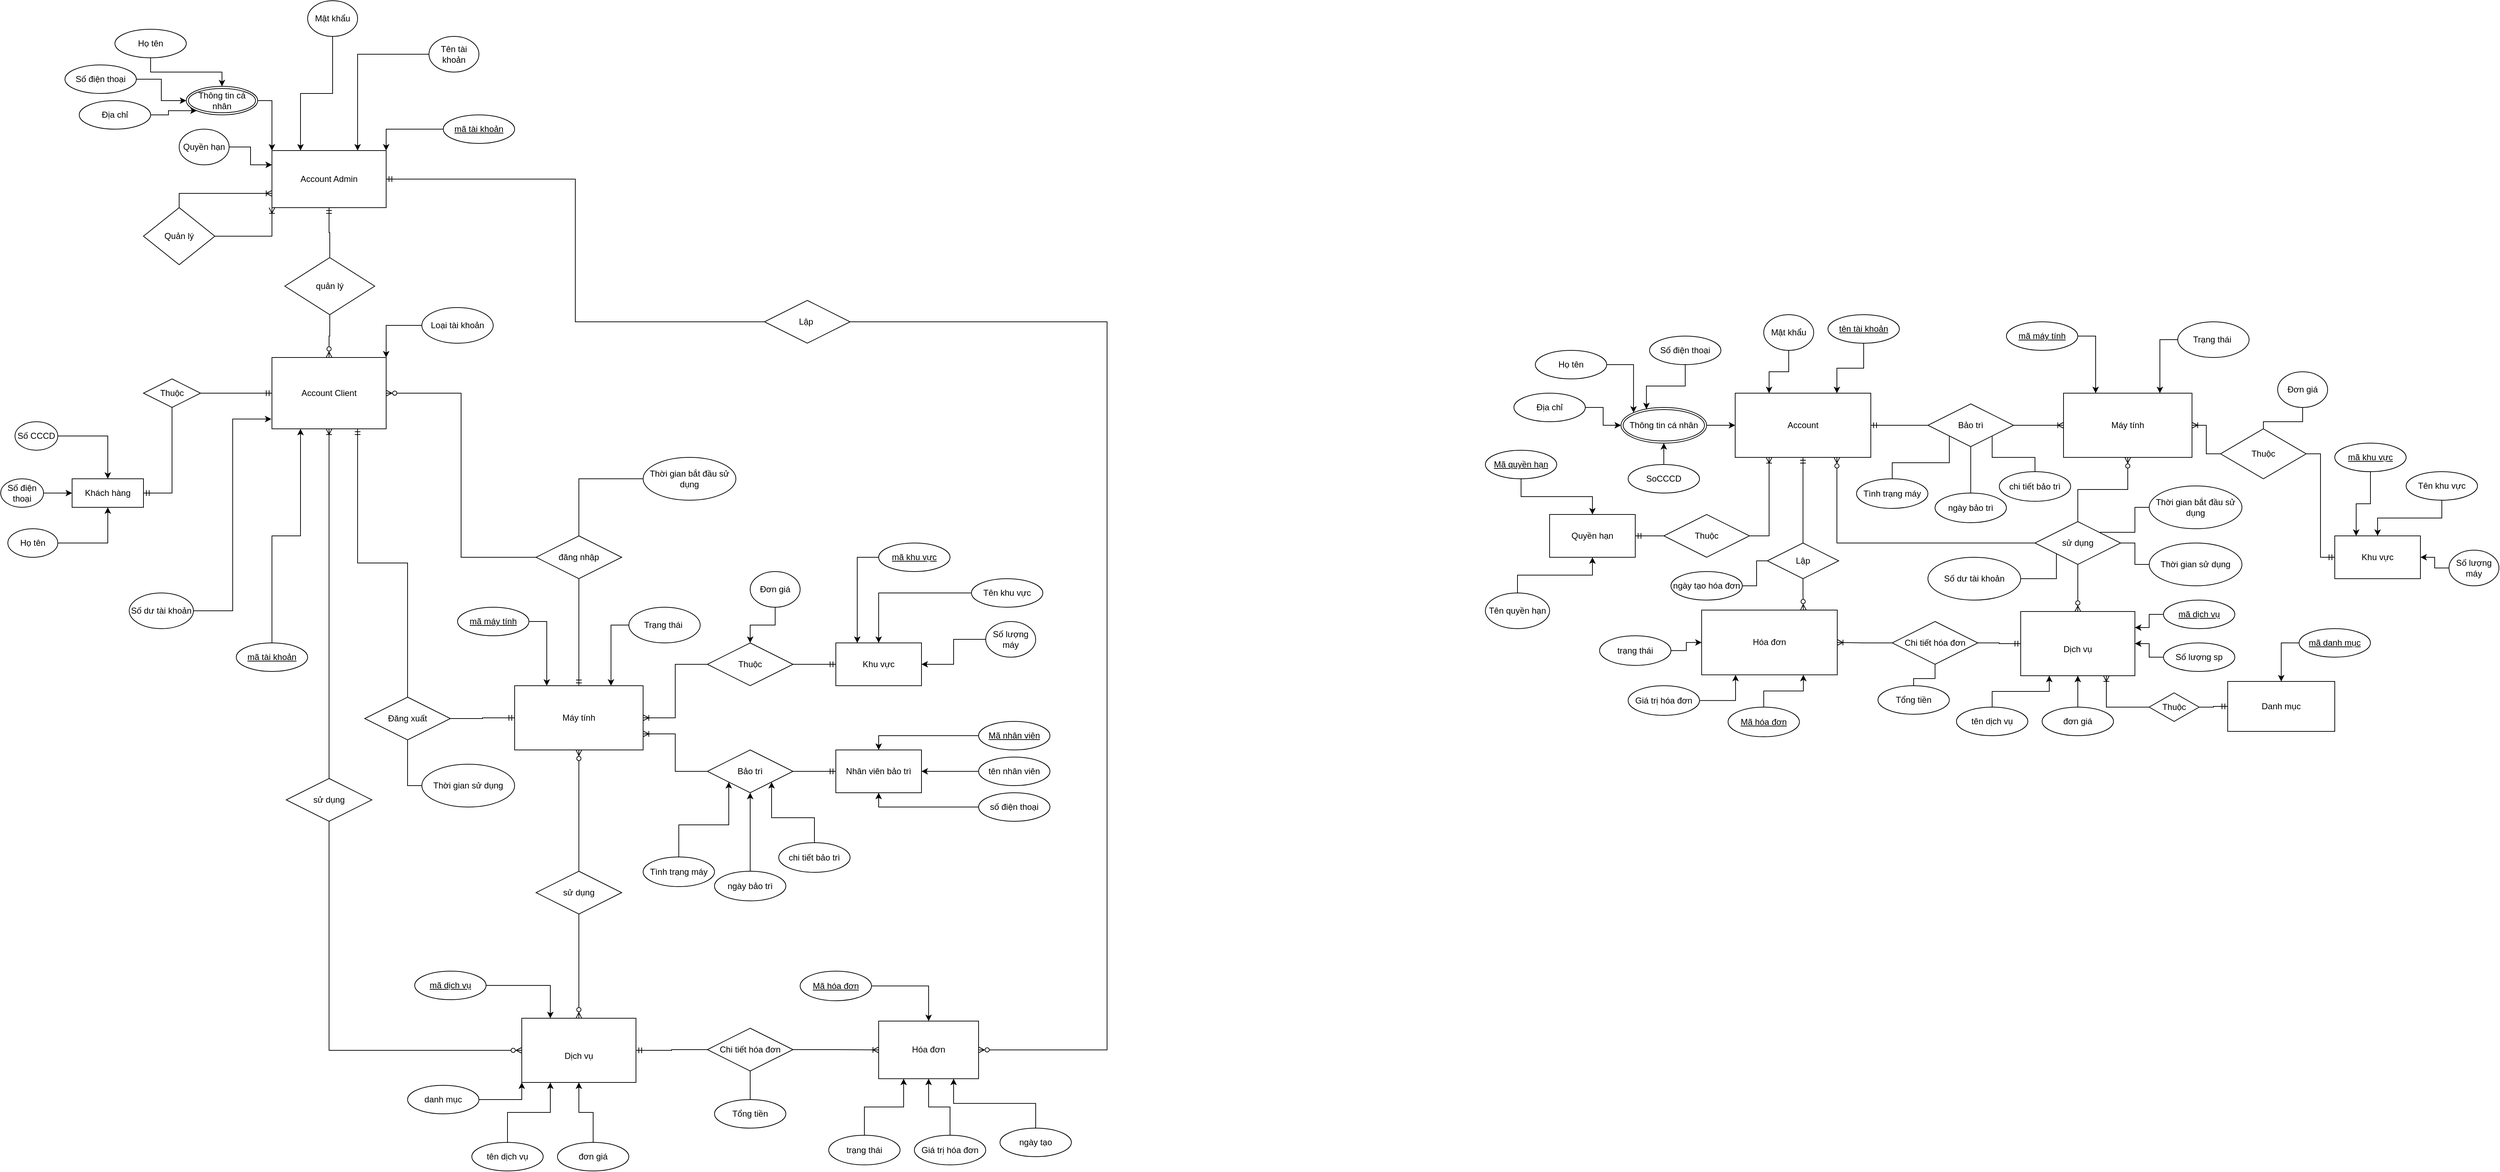 <mxfile version="22.0.4" type="github">
  <diagram id="C5RBs43oDa-KdzZeNtuy" name="Page-1">
    <mxGraphModel dx="2830" dy="780" grid="1" gridSize="10" guides="0" tooltips="1" connect="1" arrows="1" fold="1" page="1" pageScale="1" pageWidth="827" pageHeight="1169" math="0" shadow="0">
      <root>
        <mxCell id="WIyWlLk6GJQsqaUBKTNV-0" />
        <mxCell id="WIyWlLk6GJQsqaUBKTNV-1" parent="WIyWlLk6GJQsqaUBKTNV-0" />
        <mxCell id="2OtdE11GlU1ttDjaYlMj-58" style="edgeStyle=orthogonalEdgeStyle;rounded=0;orthogonalLoop=1;jettySize=auto;html=1;entryX=1;entryY=0.5;entryDx=0;entryDy=0;endArrow=ERoneToMany;endFill=0;" parent="WIyWlLk6GJQsqaUBKTNV-1" source="MhLtzDRJtPfGhHGrREuR-33" target="DBvovF7zLhZcRv6KDwWk-44" edge="1">
          <mxGeometry relative="1" as="geometry" />
        </mxCell>
        <mxCell id="2OtdE11GlU1ttDjaYlMj-59" style="edgeStyle=orthogonalEdgeStyle;rounded=0;orthogonalLoop=1;jettySize=auto;html=1;entryX=0;entryY=0.5;entryDx=0;entryDy=0;endArrow=ERmandOne;endFill=0;" parent="WIyWlLk6GJQsqaUBKTNV-1" source="MhLtzDRJtPfGhHGrREuR-33" target="MhLtzDRJtPfGhHGrREuR-13" edge="1">
          <mxGeometry relative="1" as="geometry" />
        </mxCell>
        <mxCell id="MhLtzDRJtPfGhHGrREuR-33" value="Thuộc" style="shape=rhombus;perimeter=rhombusPerimeter;whiteSpace=wrap;html=1;align=center;" parent="WIyWlLk6GJQsqaUBKTNV-1" vertex="1">
          <mxGeometry x="220" y="1420" width="120" height="60" as="geometry" />
        </mxCell>
        <mxCell id="2OtdE11GlU1ttDjaYlMj-56" style="edgeStyle=orthogonalEdgeStyle;rounded=0;orthogonalLoop=1;jettySize=auto;html=1;entryX=1;entryY=0.5;entryDx=0;entryDy=0;endArrow=ERzeroToMany;endFill=0;" parent="WIyWlLk6GJQsqaUBKTNV-1" source="MhLtzDRJtPfGhHGrREuR-100" target="DBvovF7zLhZcRv6KDwWk-0" edge="1">
          <mxGeometry relative="1" as="geometry" />
        </mxCell>
        <mxCell id="2OtdE11GlU1ttDjaYlMj-57" style="edgeStyle=orthogonalEdgeStyle;rounded=0;orthogonalLoop=1;jettySize=auto;html=1;entryX=0.5;entryY=0;entryDx=0;entryDy=0;endArrow=ERmandOne;endFill=0;" parent="WIyWlLk6GJQsqaUBKTNV-1" source="MhLtzDRJtPfGhHGrREuR-100" target="DBvovF7zLhZcRv6KDwWk-44" edge="1">
          <mxGeometry relative="1" as="geometry" />
        </mxCell>
        <mxCell id="MhLtzDRJtPfGhHGrREuR-100" value="đăng nhập" style="shape=rhombus;perimeter=rhombusPerimeter;whiteSpace=wrap;html=1;align=center;" parent="WIyWlLk6GJQsqaUBKTNV-1" vertex="1">
          <mxGeometry x="-20" y="1270" width="120" height="60" as="geometry" />
        </mxCell>
        <mxCell id="2OtdE11GlU1ttDjaYlMj-65" style="edgeStyle=orthogonalEdgeStyle;rounded=0;orthogonalLoop=1;jettySize=auto;html=1;entryX=0.5;entryY=0;entryDx=0;entryDy=0;endArrow=ERzeroToMany;endFill=0;" parent="WIyWlLk6GJQsqaUBKTNV-1" source="MhLtzDRJtPfGhHGrREuR-108" target="MhLtzDRJtPfGhHGrREuR-40" edge="1">
          <mxGeometry relative="1" as="geometry" />
        </mxCell>
        <mxCell id="2OtdE11GlU1ttDjaYlMj-66" style="edgeStyle=orthogonalEdgeStyle;rounded=0;orthogonalLoop=1;jettySize=auto;html=1;entryX=0.5;entryY=1;entryDx=0;entryDy=0;endArrow=ERzeroToMany;endFill=0;" parent="WIyWlLk6GJQsqaUBKTNV-1" source="MhLtzDRJtPfGhHGrREuR-108" target="DBvovF7zLhZcRv6KDwWk-44" edge="1">
          <mxGeometry relative="1" as="geometry" />
        </mxCell>
        <mxCell id="MhLtzDRJtPfGhHGrREuR-108" value="sử dụng" style="shape=rhombus;perimeter=rhombusPerimeter;whiteSpace=wrap;html=1;align=center;" parent="WIyWlLk6GJQsqaUBKTNV-1" vertex="1">
          <mxGeometry x="-20" y="1740" width="120" height="60" as="geometry" />
        </mxCell>
        <mxCell id="MhLtzDRJtPfGhHGrREuR-121" style="edgeStyle=orthogonalEdgeStyle;rounded=0;orthogonalLoop=1;jettySize=auto;html=1;entryX=0;entryY=0.5;entryDx=0;entryDy=0;endArrow=ERoneToMany;endFill=0;" parent="WIyWlLk6GJQsqaUBKTNV-1" source="MhLtzDRJtPfGhHGrREuR-120" target="MhLtzDRJtPfGhHGrREuR-75" edge="1">
          <mxGeometry relative="1" as="geometry" />
        </mxCell>
        <mxCell id="MhLtzDRJtPfGhHGrREuR-122" style="edgeStyle=orthogonalEdgeStyle;rounded=0;orthogonalLoop=1;jettySize=auto;html=1;entryX=1;entryY=0.5;entryDx=0;entryDy=0;endArrow=ERmandOne;endFill=0;" parent="WIyWlLk6GJQsqaUBKTNV-1" source="MhLtzDRJtPfGhHGrREuR-120" target="MhLtzDRJtPfGhHGrREuR-40" edge="1">
          <mxGeometry relative="1" as="geometry" />
        </mxCell>
        <mxCell id="2OtdE11GlU1ttDjaYlMj-97" value="" style="edgeStyle=orthogonalEdgeStyle;rounded=0;orthogonalLoop=1;jettySize=auto;html=1;endArrow=none;endFill=0;" parent="WIyWlLk6GJQsqaUBKTNV-1" source="MhLtzDRJtPfGhHGrREuR-120" target="2OtdE11GlU1ttDjaYlMj-96" edge="1">
          <mxGeometry relative="1" as="geometry" />
        </mxCell>
        <mxCell id="MhLtzDRJtPfGhHGrREuR-120" value="Chi tiết hóa đơn" style="shape=rhombus;perimeter=rhombusPerimeter;whiteSpace=wrap;html=1;align=center;" parent="WIyWlLk6GJQsqaUBKTNV-1" vertex="1">
          <mxGeometry x="220" y="1960" width="120" height="60" as="geometry" />
        </mxCell>
        <mxCell id="2OtdE11GlU1ttDjaYlMj-53" style="edgeStyle=orthogonalEdgeStyle;rounded=0;orthogonalLoop=1;jettySize=auto;html=1;entryX=0.5;entryY=1;entryDx=0;entryDy=0;endArrow=ERoneToMany;endFill=0;" parent="WIyWlLk6GJQsqaUBKTNV-1" source="MhLtzDRJtPfGhHGrREuR-127" target="DBvovF7zLhZcRv6KDwWk-0" edge="1">
          <mxGeometry relative="1" as="geometry" />
        </mxCell>
        <mxCell id="2OtdE11GlU1ttDjaYlMj-54" style="edgeStyle=orthogonalEdgeStyle;rounded=0;orthogonalLoop=1;jettySize=auto;html=1;entryX=0;entryY=0.5;entryDx=0;entryDy=0;exitX=0.5;exitY=1;exitDx=0;exitDy=0;endArrow=ERzeroToMany;endFill=0;" parent="WIyWlLk6GJQsqaUBKTNV-1" source="MhLtzDRJtPfGhHGrREuR-127" target="MhLtzDRJtPfGhHGrREuR-40" edge="1">
          <mxGeometry relative="1" as="geometry" />
        </mxCell>
        <mxCell id="MhLtzDRJtPfGhHGrREuR-127" value="sử dụng" style="shape=rhombus;perimeter=rhombusPerimeter;whiteSpace=wrap;html=1;align=center;" parent="WIyWlLk6GJQsqaUBKTNV-1" vertex="1">
          <mxGeometry x="-370" y="1610" width="120" height="60" as="geometry" />
        </mxCell>
        <mxCell id="DBvovF7zLhZcRv6KDwWk-0" value="Account Client" style="rounded=0;whiteSpace=wrap;html=1;" parent="WIyWlLk6GJQsqaUBKTNV-1" vertex="1">
          <mxGeometry x="-390" y="1020" width="160" height="100" as="geometry" />
        </mxCell>
        <mxCell id="DBvovF7zLhZcRv6KDwWk-9" style="edgeStyle=orthogonalEdgeStyle;rounded=0;orthogonalLoop=1;jettySize=auto;html=1;entryX=0.25;entryY=1;entryDx=0;entryDy=0;" parent="WIyWlLk6GJQsqaUBKTNV-1" source="MhLtzDRJtPfGhHGrREuR-126" target="DBvovF7zLhZcRv6KDwWk-0" edge="1">
          <mxGeometry relative="1" as="geometry">
            <mxPoint x="-410" y="1130.0" as="sourcePoint" />
          </mxGeometry>
        </mxCell>
        <mxCell id="DBvovF7zLhZcRv6KDwWk-5" value="Số dư tài khoản" style="ellipse;whiteSpace=wrap;html=1;" parent="WIyWlLk6GJQsqaUBKTNV-1" vertex="1">
          <mxGeometry x="-590" y="1350" width="90" height="50" as="geometry" />
        </mxCell>
        <mxCell id="2OtdE11GlU1ttDjaYlMj-47" style="edgeStyle=orthogonalEdgeStyle;rounded=0;orthogonalLoop=1;jettySize=auto;html=1;entryX=1;entryY=0;entryDx=0;entryDy=0;" parent="WIyWlLk6GJQsqaUBKTNV-1" source="DBvovF7zLhZcRv6KDwWk-8" target="DBvovF7zLhZcRv6KDwWk-0" edge="1">
          <mxGeometry relative="1" as="geometry" />
        </mxCell>
        <mxCell id="DBvovF7zLhZcRv6KDwWk-8" value="Loại tài khoản" style="ellipse;whiteSpace=wrap;html=1;" parent="WIyWlLk6GJQsqaUBKTNV-1" vertex="1">
          <mxGeometry x="-180" y="950" width="100" height="50" as="geometry" />
        </mxCell>
        <mxCell id="MhLtzDRJtPfGhHGrREuR-126" value="mã tài khoản" style="ellipse;whiteSpace=wrap;html=1;align=center;fontStyle=4;" parent="WIyWlLk6GJQsqaUBKTNV-1" vertex="1">
          <mxGeometry x="-440" y="1420" width="100" height="40" as="geometry" />
        </mxCell>
        <mxCell id="939SDnjjSKIOphHg5gHC-7" style="edgeStyle=orthogonalEdgeStyle;rounded=0;orthogonalLoop=1;jettySize=auto;html=1;entryX=1;entryY=0.5;entryDx=0;entryDy=0;endArrow=ERmandOne;endFill=0;" parent="WIyWlLk6GJQsqaUBKTNV-1" source="2OtdE11GlU1ttDjaYlMj-5" target="2OtdE11GlU1ttDjaYlMj-3" edge="1">
          <mxGeometry relative="1" as="geometry" />
        </mxCell>
        <mxCell id="939SDnjjSKIOphHg5gHC-8" style="edgeStyle=orthogonalEdgeStyle;rounded=0;orthogonalLoop=1;jettySize=auto;html=1;entryX=0;entryY=0.5;entryDx=0;entryDy=0;endArrow=ERmandOne;endFill=0;" parent="WIyWlLk6GJQsqaUBKTNV-1" source="2OtdE11GlU1ttDjaYlMj-5" target="DBvovF7zLhZcRv6KDwWk-0" edge="1">
          <mxGeometry relative="1" as="geometry" />
        </mxCell>
        <mxCell id="2OtdE11GlU1ttDjaYlMj-5" value="Thuộc" style="shape=rhombus;perimeter=rhombusPerimeter;whiteSpace=wrap;html=1;align=center;" parent="WIyWlLk6GJQsqaUBKTNV-1" vertex="1">
          <mxGeometry x="-570" y="1050" width="80" height="40" as="geometry" />
        </mxCell>
        <mxCell id="2OtdE11GlU1ttDjaYlMj-19" style="edgeStyle=orthogonalEdgeStyle;rounded=0;orthogonalLoop=1;jettySize=auto;html=1;entryX=0;entryY=0.25;entryDx=0;entryDy=0;" parent="WIyWlLk6GJQsqaUBKTNV-1" source="2OtdE11GlU1ttDjaYlMj-15" target="2OtdE11GlU1ttDjaYlMj-23" edge="1">
          <mxGeometry relative="1" as="geometry">
            <mxPoint x="-520" y="770.0" as="targetPoint" />
          </mxGeometry>
        </mxCell>
        <mxCell id="2OtdE11GlU1ttDjaYlMj-15" value="Quyền hạn" style="ellipse;whiteSpace=wrap;html=1;" parent="WIyWlLk6GJQsqaUBKTNV-1" vertex="1">
          <mxGeometry x="-520" y="700" width="70" height="50" as="geometry" />
        </mxCell>
        <mxCell id="Uozth5Lih3cispUeFP9Q-2" style="edgeStyle=orthogonalEdgeStyle;rounded=0;orthogonalLoop=1;jettySize=auto;html=1;entryX=0;entryY=0.75;entryDx=0;entryDy=0;exitX=0.5;exitY=0;exitDx=0;exitDy=0;endArrow=ERoneToMany;endFill=0;" parent="WIyWlLk6GJQsqaUBKTNV-1" source="2OtdE11GlU1ttDjaYlMj-16" target="2OtdE11GlU1ttDjaYlMj-23" edge="1">
          <mxGeometry relative="1" as="geometry" />
        </mxCell>
        <mxCell id="Uozth5Lih3cispUeFP9Q-5" style="edgeStyle=orthogonalEdgeStyle;rounded=0;orthogonalLoop=1;jettySize=auto;html=1;entryX=0;entryY=1;entryDx=0;entryDy=0;endArrow=ERoneToMany;endFill=0;" parent="WIyWlLk6GJQsqaUBKTNV-1" source="2OtdE11GlU1ttDjaYlMj-16" target="2OtdE11GlU1ttDjaYlMj-23" edge="1">
          <mxGeometry relative="1" as="geometry" />
        </mxCell>
        <mxCell id="2OtdE11GlU1ttDjaYlMj-16" value="Quản lý" style="shape=rhombus;perimeter=rhombusPerimeter;whiteSpace=wrap;html=1;align=center;" parent="WIyWlLk6GJQsqaUBKTNV-1" vertex="1">
          <mxGeometry x="-570" y="810" width="100" height="80" as="geometry" />
        </mxCell>
        <mxCell id="2OtdE11GlU1ttDjaYlMj-43" style="edgeStyle=orthogonalEdgeStyle;rounded=0;orthogonalLoop=1;jettySize=auto;html=1;entryX=0.5;entryY=0;entryDx=0;entryDy=0;endArrow=ERzeroToMany;endFill=0;" parent="WIyWlLk6GJQsqaUBKTNV-1" source="MhLtzDRJtPfGhHGrREuR-105" target="DBvovF7zLhZcRv6KDwWk-0" edge="1">
          <mxGeometry relative="1" as="geometry" />
        </mxCell>
        <mxCell id="Uozth5Lih3cispUeFP9Q-6" style="edgeStyle=orthogonalEdgeStyle;rounded=0;orthogonalLoop=1;jettySize=auto;html=1;entryX=0.5;entryY=1;entryDx=0;entryDy=0;endArrow=ERmandOne;endFill=0;exitX=0.5;exitY=0;exitDx=0;exitDy=0;" parent="WIyWlLk6GJQsqaUBKTNV-1" source="MhLtzDRJtPfGhHGrREuR-105" target="2OtdE11GlU1ttDjaYlMj-23" edge="1">
          <mxGeometry relative="1" as="geometry">
            <mxPoint x="-299" y="900" as="sourcePoint" />
          </mxGeometry>
        </mxCell>
        <mxCell id="MhLtzDRJtPfGhHGrREuR-105" value="quản lý&lt;br&gt;" style="shape=rhombus;perimeter=rhombusPerimeter;whiteSpace=wrap;html=1;align=center;" parent="WIyWlLk6GJQsqaUBKTNV-1" vertex="1">
          <mxGeometry x="-372" y="880" width="126" height="80" as="geometry" />
        </mxCell>
        <mxCell id="2OtdE11GlU1ttDjaYlMj-23" value="Account Admin" style="whiteSpace=wrap;html=1;align=center;" parent="WIyWlLk6GJQsqaUBKTNV-1" vertex="1">
          <mxGeometry x="-390" y="730" width="160" height="80" as="geometry" />
        </mxCell>
        <mxCell id="Uozth5Lih3cispUeFP9Q-0" style="edgeStyle=orthogonalEdgeStyle;rounded=0;orthogonalLoop=1;jettySize=auto;html=1;entryX=0.75;entryY=0;entryDx=0;entryDy=0;" parent="WIyWlLk6GJQsqaUBKTNV-1" source="DBvovF7zLhZcRv6KDwWk-39" target="2OtdE11GlU1ttDjaYlMj-23" edge="1">
          <mxGeometry relative="1" as="geometry" />
        </mxCell>
        <mxCell id="DBvovF7zLhZcRv6KDwWk-39" value="Tên tài khoản" style="ellipse;whiteSpace=wrap;html=1;" parent="WIyWlLk6GJQsqaUBKTNV-1" vertex="1">
          <mxGeometry x="-170" y="570" width="70" height="50" as="geometry" />
        </mxCell>
        <mxCell id="Uozth5Lih3cispUeFP9Q-1" style="edgeStyle=orthogonalEdgeStyle;rounded=0;orthogonalLoop=1;jettySize=auto;html=1;entryX=0.25;entryY=0;entryDx=0;entryDy=0;" parent="WIyWlLk6GJQsqaUBKTNV-1" source="DBvovF7zLhZcRv6KDwWk-41" target="2OtdE11GlU1ttDjaYlMj-23" edge="1">
          <mxGeometry relative="1" as="geometry" />
        </mxCell>
        <mxCell id="DBvovF7zLhZcRv6KDwWk-41" value="Mật khẩu" style="ellipse;whiteSpace=wrap;html=1;" parent="WIyWlLk6GJQsqaUBKTNV-1" vertex="1">
          <mxGeometry x="-340" y="520" width="70" height="50" as="geometry" />
        </mxCell>
        <mxCell id="2OtdE11GlU1ttDjaYlMj-51" style="edgeStyle=orthogonalEdgeStyle;rounded=0;orthogonalLoop=1;jettySize=auto;html=1;exitX=0.5;exitY=1;exitDx=0;exitDy=0;" parent="WIyWlLk6GJQsqaUBKTNV-1" source="MhLtzDRJtPfGhHGrREuR-127" target="MhLtzDRJtPfGhHGrREuR-127" edge="1">
          <mxGeometry relative="1" as="geometry" />
        </mxCell>
        <mxCell id="MhLtzDRJtPfGhHGrREuR-13" value="Khu vực" style="rounded=0;whiteSpace=wrap;html=1;container=0;" parent="WIyWlLk6GJQsqaUBKTNV-1" vertex="1">
          <mxGeometry x="400" y="1420" width="120" height="60" as="geometry" />
        </mxCell>
        <mxCell id="2OtdE11GlU1ttDjaYlMj-80" style="edgeStyle=orthogonalEdgeStyle;rounded=0;orthogonalLoop=1;jettySize=auto;html=1;entryX=0.5;entryY=0;entryDx=0;entryDy=0;" parent="WIyWlLk6GJQsqaUBKTNV-1" source="MhLtzDRJtPfGhHGrREuR-15" target="MhLtzDRJtPfGhHGrREuR-33" edge="1">
          <mxGeometry relative="1" as="geometry" />
        </mxCell>
        <mxCell id="MhLtzDRJtPfGhHGrREuR-15" value="Đơn giá" style="ellipse;whiteSpace=wrap;html=1;container=0;" parent="WIyWlLk6GJQsqaUBKTNV-1" vertex="1">
          <mxGeometry x="280" y="1320" width="70" height="50" as="geometry" />
        </mxCell>
        <mxCell id="MhLtzDRJtPfGhHGrREuR-23" style="edgeStyle=orthogonalEdgeStyle;rounded=0;orthogonalLoop=1;jettySize=auto;html=1;entryX=1;entryY=0.5;entryDx=0;entryDy=0;" parent="WIyWlLk6GJQsqaUBKTNV-1" source="MhLtzDRJtPfGhHGrREuR-16" target="MhLtzDRJtPfGhHGrREuR-13" edge="1">
          <mxGeometry relative="1" as="geometry" />
        </mxCell>
        <mxCell id="MhLtzDRJtPfGhHGrREuR-16" value="Số lượng máy" style="ellipse;whiteSpace=wrap;html=1;container=0;" parent="WIyWlLk6GJQsqaUBKTNV-1" vertex="1">
          <mxGeometry x="610" y="1390" width="70" height="50" as="geometry" />
        </mxCell>
        <mxCell id="MhLtzDRJtPfGhHGrREuR-20" style="edgeStyle=orthogonalEdgeStyle;rounded=0;orthogonalLoop=1;jettySize=auto;html=1;entryX=0.5;entryY=0;entryDx=0;entryDy=0;" parent="WIyWlLk6GJQsqaUBKTNV-1" source="MhLtzDRJtPfGhHGrREuR-19" target="MhLtzDRJtPfGhHGrREuR-13" edge="1">
          <mxGeometry relative="1" as="geometry" />
        </mxCell>
        <mxCell id="MhLtzDRJtPfGhHGrREuR-19" value="Tên khu vực" style="ellipse;whiteSpace=wrap;html=1;align=center;container=0;" parent="WIyWlLk6GJQsqaUBKTNV-1" vertex="1">
          <mxGeometry x="590" y="1330" width="100" height="40" as="geometry" />
        </mxCell>
        <mxCell id="MhLtzDRJtPfGhHGrREuR-31" style="edgeStyle=orthogonalEdgeStyle;rounded=0;orthogonalLoop=1;jettySize=auto;html=1;entryX=0.25;entryY=0;entryDx=0;entryDy=0;exitX=0;exitY=0.5;exitDx=0;exitDy=0;" parent="WIyWlLk6GJQsqaUBKTNV-1" source="MhLtzDRJtPfGhHGrREuR-125" target="MhLtzDRJtPfGhHGrREuR-13" edge="1">
          <mxGeometry relative="1" as="geometry">
            <mxPoint x="565" y="1340" as="sourcePoint" />
          </mxGeometry>
        </mxCell>
        <mxCell id="MhLtzDRJtPfGhHGrREuR-125" value="mã khu vực" style="ellipse;whiteSpace=wrap;html=1;align=center;fontStyle=4;container=0;" parent="WIyWlLk6GJQsqaUBKTNV-1" vertex="1">
          <mxGeometry x="460" y="1280" width="100" height="40" as="geometry" />
        </mxCell>
        <mxCell id="DBvovF7zLhZcRv6KDwWk-44" value="Máy tính" style="rounded=0;whiteSpace=wrap;html=1;" parent="WIyWlLk6GJQsqaUBKTNV-1" vertex="1">
          <mxGeometry x="-50" y="1480" width="180" height="90" as="geometry" />
        </mxCell>
        <mxCell id="2OtdE11GlU1ttDjaYlMj-88" style="edgeStyle=orthogonalEdgeStyle;rounded=0;orthogonalLoop=1;jettySize=auto;html=1;entryX=0.75;entryY=0;entryDx=0;entryDy=0;exitX=0;exitY=0.5;exitDx=0;exitDy=0;" parent="WIyWlLk6GJQsqaUBKTNV-1" source="MhLtzDRJtPfGhHGrREuR-7" target="DBvovF7zLhZcRv6KDwWk-44" edge="1">
          <mxGeometry relative="1" as="geometry" />
        </mxCell>
        <mxCell id="MhLtzDRJtPfGhHGrREuR-7" value="Trạng thái&amp;nbsp;" style="ellipse;whiteSpace=wrap;html=1;" parent="WIyWlLk6GJQsqaUBKTNV-1" vertex="1">
          <mxGeometry x="110" y="1370" width="100" height="50" as="geometry" />
        </mxCell>
        <mxCell id="MhLtzDRJtPfGhHGrREuR-29" style="edgeStyle=orthogonalEdgeStyle;rounded=0;orthogonalLoop=1;jettySize=auto;html=1;entryX=0.25;entryY=0;entryDx=0;entryDy=0;exitX=1;exitY=0.5;exitDx=0;exitDy=0;" parent="WIyWlLk6GJQsqaUBKTNV-1" source="MhLtzDRJtPfGhHGrREuR-123" target="DBvovF7zLhZcRv6KDwWk-44" edge="1">
          <mxGeometry relative="1" as="geometry">
            <mxPoint x="-40.001" y="1360.091" as="sourcePoint" />
          </mxGeometry>
        </mxCell>
        <mxCell id="MhLtzDRJtPfGhHGrREuR-123" value="mã máy tính" style="ellipse;whiteSpace=wrap;html=1;align=center;fontStyle=4;" parent="WIyWlLk6GJQsqaUBKTNV-1" vertex="1">
          <mxGeometry x="-130" y="1370" width="100" height="40" as="geometry" />
        </mxCell>
        <mxCell id="2OtdE11GlU1ttDjaYlMj-63" style="edgeStyle=orthogonalEdgeStyle;rounded=0;orthogonalLoop=1;jettySize=auto;html=1;entryX=0.5;entryY=0;entryDx=0;entryDy=0;endArrow=none;endFill=0;" parent="WIyWlLk6GJQsqaUBKTNV-1" source="2OtdE11GlU1ttDjaYlMj-61" target="MhLtzDRJtPfGhHGrREuR-100" edge="1">
          <mxGeometry relative="1" as="geometry" />
        </mxCell>
        <mxCell id="2OtdE11GlU1ttDjaYlMj-61" value="Thời gian bắt đầu sử dụng" style="ellipse;whiteSpace=wrap;html=1;align=center;" parent="WIyWlLk6GJQsqaUBKTNV-1" vertex="1">
          <mxGeometry x="130" y="1160" width="130" height="60" as="geometry" />
        </mxCell>
        <mxCell id="2OtdE11GlU1ttDjaYlMj-69" style="edgeStyle=orthogonalEdgeStyle;rounded=0;orthogonalLoop=1;jettySize=auto;html=1;entryX=0.75;entryY=1;entryDx=0;entryDy=0;endArrow=ERmandOne;endFill=0;" parent="WIyWlLk6GJQsqaUBKTNV-1" source="2OtdE11GlU1ttDjaYlMj-64" target="DBvovF7zLhZcRv6KDwWk-0" edge="1">
          <mxGeometry relative="1" as="geometry" />
        </mxCell>
        <mxCell id="2OtdE11GlU1ttDjaYlMj-70" style="edgeStyle=orthogonalEdgeStyle;rounded=0;orthogonalLoop=1;jettySize=auto;html=1;entryX=0;entryY=0.5;entryDx=0;entryDy=0;endArrow=ERmandOne;endFill=0;" parent="WIyWlLk6GJQsqaUBKTNV-1" source="2OtdE11GlU1ttDjaYlMj-64" target="DBvovF7zLhZcRv6KDwWk-44" edge="1">
          <mxGeometry relative="1" as="geometry" />
        </mxCell>
        <mxCell id="2OtdE11GlU1ttDjaYlMj-71" style="edgeStyle=orthogonalEdgeStyle;rounded=0;orthogonalLoop=1;jettySize=auto;html=1;entryX=0;entryY=0.5;entryDx=0;entryDy=0;endArrow=none;endFill=0;" parent="WIyWlLk6GJQsqaUBKTNV-1" source="2OtdE11GlU1ttDjaYlMj-64" target="2OtdE11GlU1ttDjaYlMj-67" edge="1">
          <mxGeometry relative="1" as="geometry" />
        </mxCell>
        <mxCell id="2OtdE11GlU1ttDjaYlMj-64" value="Đăng xuất" style="shape=rhombus;perimeter=rhombusPerimeter;whiteSpace=wrap;html=1;align=center;" parent="WIyWlLk6GJQsqaUBKTNV-1" vertex="1">
          <mxGeometry x="-260" y="1496" width="120" height="60" as="geometry" />
        </mxCell>
        <mxCell id="2OtdE11GlU1ttDjaYlMj-67" value="Thời gian sử dụng" style="ellipse;whiteSpace=wrap;html=1;align=center;" parent="WIyWlLk6GJQsqaUBKTNV-1" vertex="1">
          <mxGeometry x="-180" y="1590" width="130" height="60" as="geometry" />
        </mxCell>
        <mxCell id="MhLtzDRJtPfGhHGrREuR-40" value="&lt;br&gt;Dịch vụ" style="whiteSpace=wrap;html=1;align=center;container=0;" parent="WIyWlLk6GJQsqaUBKTNV-1" vertex="1">
          <mxGeometry x="-40" y="1946" width="160" height="90" as="geometry" />
        </mxCell>
        <mxCell id="2OtdE11GlU1ttDjaYlMj-75" style="edgeStyle=orthogonalEdgeStyle;rounded=0;orthogonalLoop=1;jettySize=auto;html=1;entryX=0.25;entryY=0;entryDx=0;entryDy=0;" parent="WIyWlLk6GJQsqaUBKTNV-1" source="MhLtzDRJtPfGhHGrREuR-42" target="MhLtzDRJtPfGhHGrREuR-40" edge="1">
          <mxGeometry relative="1" as="geometry" />
        </mxCell>
        <mxCell id="MhLtzDRJtPfGhHGrREuR-42" value="mã dịch vụ" style="ellipse;whiteSpace=wrap;html=1;align=center;fontStyle=4;container=0;" parent="WIyWlLk6GJQsqaUBKTNV-1" vertex="1">
          <mxGeometry x="-190" y="1880" width="100" height="40" as="geometry" />
        </mxCell>
        <mxCell id="2OtdE11GlU1ttDjaYlMj-72" style="edgeStyle=orthogonalEdgeStyle;rounded=0;orthogonalLoop=1;jettySize=auto;html=1;entryX=0.25;entryY=1;entryDx=0;entryDy=0;" parent="WIyWlLk6GJQsqaUBKTNV-1" source="MhLtzDRJtPfGhHGrREuR-44" target="MhLtzDRJtPfGhHGrREuR-40" edge="1">
          <mxGeometry relative="1" as="geometry" />
        </mxCell>
        <mxCell id="MhLtzDRJtPfGhHGrREuR-44" value="tên dịch vụ" style="ellipse;whiteSpace=wrap;html=1;align=center;container=0;" parent="WIyWlLk6GJQsqaUBKTNV-1" vertex="1">
          <mxGeometry x="-110" y="2120" width="100" height="40" as="geometry" />
        </mxCell>
        <mxCell id="2OtdE11GlU1ttDjaYlMj-73" style="edgeStyle=orthogonalEdgeStyle;rounded=0;orthogonalLoop=1;jettySize=auto;html=1;entryX=0.5;entryY=1;entryDx=0;entryDy=0;" parent="WIyWlLk6GJQsqaUBKTNV-1" source="MhLtzDRJtPfGhHGrREuR-46" target="MhLtzDRJtPfGhHGrREuR-40" edge="1">
          <mxGeometry relative="1" as="geometry" />
        </mxCell>
        <mxCell id="MhLtzDRJtPfGhHGrREuR-46" value="đơn giá" style="ellipse;whiteSpace=wrap;html=1;align=center;container=0;" parent="WIyWlLk6GJQsqaUBKTNV-1" vertex="1">
          <mxGeometry x="10" y="2120" width="100" height="40" as="geometry" />
        </mxCell>
        <mxCell id="2OtdE11GlU1ttDjaYlMj-79" style="edgeStyle=orthogonalEdgeStyle;rounded=0;orthogonalLoop=1;jettySize=auto;html=1;entryX=0;entryY=1;entryDx=0;entryDy=0;" parent="WIyWlLk6GJQsqaUBKTNV-1" source="2OtdE11GlU1ttDjaYlMj-78" target="MhLtzDRJtPfGhHGrREuR-40" edge="1">
          <mxGeometry relative="1" as="geometry" />
        </mxCell>
        <mxCell id="2OtdE11GlU1ttDjaYlMj-78" value="danh mục" style="ellipse;whiteSpace=wrap;html=1;align=center;container=0;" parent="WIyWlLk6GJQsqaUBKTNV-1" vertex="1">
          <mxGeometry x="-200" y="2040" width="100" height="40" as="geometry" />
        </mxCell>
        <mxCell id="2OtdE11GlU1ttDjaYlMj-82" value="Nhân viên bảo trì" style="whiteSpace=wrap;html=1;align=center;" parent="WIyWlLk6GJQsqaUBKTNV-1" vertex="1">
          <mxGeometry x="400" y="1570" width="120" height="60" as="geometry" />
        </mxCell>
        <mxCell id="2OtdE11GlU1ttDjaYlMj-86" style="edgeStyle=orthogonalEdgeStyle;rounded=0;orthogonalLoop=1;jettySize=auto;html=1;entryX=1;entryY=0.75;entryDx=0;entryDy=0;endArrow=ERoneToMany;endFill=0;" parent="WIyWlLk6GJQsqaUBKTNV-1" source="2OtdE11GlU1ttDjaYlMj-85" target="DBvovF7zLhZcRv6KDwWk-44" edge="1">
          <mxGeometry relative="1" as="geometry" />
        </mxCell>
        <mxCell id="2OtdE11GlU1ttDjaYlMj-87" style="edgeStyle=orthogonalEdgeStyle;rounded=0;orthogonalLoop=1;jettySize=auto;html=1;entryX=0;entryY=0.5;entryDx=0;entryDy=0;endArrow=ERmandOne;endFill=0;" parent="WIyWlLk6GJQsqaUBKTNV-1" source="2OtdE11GlU1ttDjaYlMj-85" target="2OtdE11GlU1ttDjaYlMj-82" edge="1">
          <mxGeometry relative="1" as="geometry" />
        </mxCell>
        <mxCell id="2OtdE11GlU1ttDjaYlMj-85" value="Bảo trì" style="shape=rhombus;perimeter=rhombusPerimeter;whiteSpace=wrap;html=1;align=center;" parent="WIyWlLk6GJQsqaUBKTNV-1" vertex="1">
          <mxGeometry x="220" y="1570" width="120" height="60" as="geometry" />
        </mxCell>
        <mxCell id="2OtdE11GlU1ttDjaYlMj-93" style="edgeStyle=orthogonalEdgeStyle;rounded=0;orthogonalLoop=1;jettySize=auto;html=1;entryX=0.5;entryY=1;entryDx=0;entryDy=0;" parent="WIyWlLk6GJQsqaUBKTNV-1" source="2OtdE11GlU1ttDjaYlMj-89" target="2OtdE11GlU1ttDjaYlMj-85" edge="1">
          <mxGeometry relative="1" as="geometry" />
        </mxCell>
        <mxCell id="2OtdE11GlU1ttDjaYlMj-89" value="ngày bảo trì" style="ellipse;whiteSpace=wrap;html=1;align=center;" parent="WIyWlLk6GJQsqaUBKTNV-1" vertex="1">
          <mxGeometry x="230" y="1739.997" width="100" height="41.481" as="geometry" />
        </mxCell>
        <mxCell id="939SDnjjSKIOphHg5gHC-5" style="edgeStyle=orthogonalEdgeStyle;rounded=0;orthogonalLoop=1;jettySize=auto;html=1;entryX=0;entryY=1;entryDx=0;entryDy=0;" parent="WIyWlLk6GJQsqaUBKTNV-1" source="2OtdE11GlU1ttDjaYlMj-90" target="2OtdE11GlU1ttDjaYlMj-85" edge="1">
          <mxGeometry relative="1" as="geometry" />
        </mxCell>
        <mxCell id="2OtdE11GlU1ttDjaYlMj-90" value="Tình trạng máy" style="ellipse;whiteSpace=wrap;html=1;align=center;" parent="WIyWlLk6GJQsqaUBKTNV-1" vertex="1">
          <mxGeometry x="130" y="1719.997" width="100" height="41.481" as="geometry" />
        </mxCell>
        <mxCell id="2OtdE11GlU1ttDjaYlMj-94" style="edgeStyle=orthogonalEdgeStyle;rounded=0;orthogonalLoop=1;jettySize=auto;html=1;entryX=1;entryY=1;entryDx=0;entryDy=0;" parent="WIyWlLk6GJQsqaUBKTNV-1" source="2OtdE11GlU1ttDjaYlMj-91" target="2OtdE11GlU1ttDjaYlMj-85" edge="1">
          <mxGeometry relative="1" as="geometry" />
        </mxCell>
        <mxCell id="2OtdE11GlU1ttDjaYlMj-91" value="chi tiết bảo trì" style="ellipse;whiteSpace=wrap;html=1;align=center;" parent="WIyWlLk6GJQsqaUBKTNV-1" vertex="1">
          <mxGeometry x="320" y="1699.997" width="100" height="41.481" as="geometry" />
        </mxCell>
        <mxCell id="2OtdE11GlU1ttDjaYlMj-96" value="Tổng tiền" style="ellipse;whiteSpace=wrap;html=1;" parent="WIyWlLk6GJQsqaUBKTNV-1" vertex="1">
          <mxGeometry x="230" y="2060" width="100" height="40" as="geometry" />
        </mxCell>
        <mxCell id="2OtdE11GlU1ttDjaYlMj-104" style="edgeStyle=orthogonalEdgeStyle;rounded=0;orthogonalLoop=1;jettySize=auto;html=1;entryX=0.5;entryY=0;entryDx=0;entryDy=0;" parent="WIyWlLk6GJQsqaUBKTNV-1" source="2OtdE11GlU1ttDjaYlMj-101" target="2OtdE11GlU1ttDjaYlMj-82" edge="1">
          <mxGeometry relative="1" as="geometry" />
        </mxCell>
        <mxCell id="2OtdE11GlU1ttDjaYlMj-101" value="Mã nhân viên" style="ellipse;whiteSpace=wrap;html=1;align=center;fontStyle=4;" parent="WIyWlLk6GJQsqaUBKTNV-1" vertex="1">
          <mxGeometry x="600" y="1530" width="100" height="40" as="geometry" />
        </mxCell>
        <mxCell id="2OtdE11GlU1ttDjaYlMj-105" style="edgeStyle=orthogonalEdgeStyle;rounded=0;orthogonalLoop=1;jettySize=auto;html=1;entryX=1;entryY=0.5;entryDx=0;entryDy=0;" parent="WIyWlLk6GJQsqaUBKTNV-1" source="2OtdE11GlU1ttDjaYlMj-102" target="2OtdE11GlU1ttDjaYlMj-82" edge="1">
          <mxGeometry relative="1" as="geometry" />
        </mxCell>
        <mxCell id="2OtdE11GlU1ttDjaYlMj-102" value="tên nhân viên" style="ellipse;whiteSpace=wrap;html=1;align=center;" parent="WIyWlLk6GJQsqaUBKTNV-1" vertex="1">
          <mxGeometry x="600" y="1580" width="100" height="40" as="geometry" />
        </mxCell>
        <mxCell id="2OtdE11GlU1ttDjaYlMj-106" style="edgeStyle=orthogonalEdgeStyle;rounded=0;orthogonalLoop=1;jettySize=auto;html=1;entryX=0.5;entryY=1;entryDx=0;entryDy=0;" parent="WIyWlLk6GJQsqaUBKTNV-1" source="2OtdE11GlU1ttDjaYlMj-103" target="2OtdE11GlU1ttDjaYlMj-82" edge="1">
          <mxGeometry relative="1" as="geometry" />
        </mxCell>
        <mxCell id="2OtdE11GlU1ttDjaYlMj-103" value="số điện thoại" style="ellipse;whiteSpace=wrap;html=1;align=center;" parent="WIyWlLk6GJQsqaUBKTNV-1" vertex="1">
          <mxGeometry x="600" y="1630" width="100" height="40" as="geometry" />
        </mxCell>
        <mxCell id="2OtdE11GlU1ttDjaYlMj-3" value="Khách hàng" style="whiteSpace=wrap;html=1;align=center;" parent="WIyWlLk6GJQsqaUBKTNV-1" vertex="1">
          <mxGeometry x="-670" y="1190" width="100" height="40" as="geometry" />
        </mxCell>
        <mxCell id="DBvovF7zLhZcRv6KDwWk-11" style="edgeStyle=orthogonalEdgeStyle;rounded=0;orthogonalLoop=1;jettySize=auto;html=1;exitX=1;exitY=0.5;exitDx=0;exitDy=0;entryX=0;entryY=0.5;entryDx=0;entryDy=0;" parent="WIyWlLk6GJQsqaUBKTNV-1" source="DBvovF7zLhZcRv6KDwWk-2" target="2OtdE11GlU1ttDjaYlMj-3" edge="1">
          <mxGeometry relative="1" as="geometry">
            <mxPoint x="-430" y="1490" as="targetPoint" />
          </mxGeometry>
        </mxCell>
        <mxCell id="DBvovF7zLhZcRv6KDwWk-2" value="Số điện thoại" style="ellipse;whiteSpace=wrap;html=1;" parent="WIyWlLk6GJQsqaUBKTNV-1" vertex="1">
          <mxGeometry x="-770" y="1190" width="60" height="40" as="geometry" />
        </mxCell>
        <mxCell id="DBvovF7zLhZcRv6KDwWk-10" style="edgeStyle=orthogonalEdgeStyle;rounded=0;orthogonalLoop=1;jettySize=auto;html=1;entryX=0.5;entryY=1;entryDx=0;entryDy=0;" parent="WIyWlLk6GJQsqaUBKTNV-1" source="DBvovF7zLhZcRv6KDwWk-3" target="2OtdE11GlU1ttDjaYlMj-3" edge="1">
          <mxGeometry relative="1" as="geometry" />
        </mxCell>
        <mxCell id="DBvovF7zLhZcRv6KDwWk-3" value="Họ tên" style="ellipse;whiteSpace=wrap;html=1;" parent="WIyWlLk6GJQsqaUBKTNV-1" vertex="1">
          <mxGeometry x="-760" y="1260" width="70" height="40" as="geometry" />
        </mxCell>
        <mxCell id="2OtdE11GlU1ttDjaYlMj-32" style="edgeStyle=orthogonalEdgeStyle;rounded=0;orthogonalLoop=1;jettySize=auto;html=1;entryX=0.5;entryY=0;entryDx=0;entryDy=0;" parent="WIyWlLk6GJQsqaUBKTNV-1" source="DBvovF7zLhZcRv6KDwWk-4" target="2OtdE11GlU1ttDjaYlMj-3" edge="1">
          <mxGeometry relative="1" as="geometry" />
        </mxCell>
        <mxCell id="DBvovF7zLhZcRv6KDwWk-4" value="Số CCCD" style="ellipse;whiteSpace=wrap;html=1;" parent="WIyWlLk6GJQsqaUBKTNV-1" vertex="1">
          <mxGeometry x="-750" y="1110" width="60" height="40" as="geometry" />
        </mxCell>
        <mxCell id="939SDnjjSKIOphHg5gHC-3" style="edgeStyle=orthogonalEdgeStyle;rounded=0;orthogonalLoop=1;jettySize=auto;html=1;entryX=1;entryY=0.5;entryDx=0;entryDy=0;endArrow=ERmandOne;endFill=0;" parent="WIyWlLk6GJQsqaUBKTNV-1" source="939SDnjjSKIOphHg5gHC-2" target="2OtdE11GlU1ttDjaYlMj-23" edge="1">
          <mxGeometry relative="1" as="geometry">
            <mxPoint x="-86" y="969.0" as="targetPoint" />
          </mxGeometry>
        </mxCell>
        <mxCell id="939SDnjjSKIOphHg5gHC-4" style="edgeStyle=orthogonalEdgeStyle;rounded=0;orthogonalLoop=1;jettySize=auto;html=1;entryX=1;entryY=0.5;entryDx=0;entryDy=0;endArrow=ERzeroToMany;endFill=0;" parent="WIyWlLk6GJQsqaUBKTNV-1" source="939SDnjjSKIOphHg5gHC-2" target="MhLtzDRJtPfGhHGrREuR-75" edge="1">
          <mxGeometry relative="1" as="geometry">
            <Array as="points">
              <mxPoint x="780" y="970" />
              <mxPoint x="780" y="1990" />
            </Array>
          </mxGeometry>
        </mxCell>
        <mxCell id="939SDnjjSKIOphHg5gHC-2" value="Lập&amp;nbsp;" style="shape=rhombus;perimeter=rhombusPerimeter;whiteSpace=wrap;html=1;align=center;" parent="WIyWlLk6GJQsqaUBKTNV-1" vertex="1">
          <mxGeometry x="300" y="940" width="120" height="60" as="geometry" />
        </mxCell>
        <mxCell id="939SDnjjSKIOphHg5gHC-6" style="edgeStyle=orthogonalEdgeStyle;rounded=0;orthogonalLoop=1;jettySize=auto;html=1;entryX=-0.005;entryY=0.863;entryDx=0;entryDy=0;entryPerimeter=0;" parent="WIyWlLk6GJQsqaUBKTNV-1" source="DBvovF7zLhZcRv6KDwWk-5" target="DBvovF7zLhZcRv6KDwWk-0" edge="1">
          <mxGeometry relative="1" as="geometry" />
        </mxCell>
        <mxCell id="MhLtzDRJtPfGhHGrREuR-75" value="Hóa đơn" style="whiteSpace=wrap;html=1;align=center;" parent="WIyWlLk6GJQsqaUBKTNV-1" vertex="1">
          <mxGeometry x="460" y="1950" width="140" height="80.74" as="geometry" />
        </mxCell>
        <mxCell id="Uozth5Lih3cispUeFP9Q-20" style="edgeStyle=orthogonalEdgeStyle;rounded=0;orthogonalLoop=1;jettySize=auto;html=1;entryX=0.5;entryY=0;entryDx=0;entryDy=0;" parent="WIyWlLk6GJQsqaUBKTNV-1" source="MhLtzDRJtPfGhHGrREuR-76" target="MhLtzDRJtPfGhHGrREuR-75" edge="1">
          <mxGeometry relative="1" as="geometry" />
        </mxCell>
        <mxCell id="MhLtzDRJtPfGhHGrREuR-76" value="Mã hóa đơn" style="ellipse;whiteSpace=wrap;html=1;align=center;fontStyle=4;" parent="WIyWlLk6GJQsqaUBKTNV-1" vertex="1">
          <mxGeometry x="350" y="1880" width="100" height="41.481" as="geometry" />
        </mxCell>
        <mxCell id="939SDnjjSKIOphHg5gHC-12" style="edgeStyle=orthogonalEdgeStyle;rounded=0;orthogonalLoop=1;jettySize=auto;html=1;entryX=0.75;entryY=1;entryDx=0;entryDy=0;exitX=0.5;exitY=0;exitDx=0;exitDy=0;" parent="WIyWlLk6GJQsqaUBKTNV-1" source="MhLtzDRJtPfGhHGrREuR-77" target="MhLtzDRJtPfGhHGrREuR-75" edge="1">
          <mxGeometry relative="1" as="geometry" />
        </mxCell>
        <mxCell id="MhLtzDRJtPfGhHGrREuR-77" value="ngày tạo" style="ellipse;whiteSpace=wrap;html=1;align=center;" parent="WIyWlLk6GJQsqaUBKTNV-1" vertex="1">
          <mxGeometry x="630" y="2100" width="100" height="40" as="geometry" />
        </mxCell>
        <mxCell id="939SDnjjSKIOphHg5gHC-10" style="edgeStyle=orthogonalEdgeStyle;rounded=0;orthogonalLoop=1;jettySize=auto;html=1;entryX=0.5;entryY=1;entryDx=0;entryDy=0;" parent="WIyWlLk6GJQsqaUBKTNV-1" source="MhLtzDRJtPfGhHGrREuR-80" target="MhLtzDRJtPfGhHGrREuR-75" edge="1">
          <mxGeometry relative="1" as="geometry" />
        </mxCell>
        <mxCell id="MhLtzDRJtPfGhHGrREuR-80" value="Giá trị hóa đơn" style="ellipse;whiteSpace=wrap;html=1;align=center;" parent="WIyWlLk6GJQsqaUBKTNV-1" vertex="1">
          <mxGeometry x="510" y="2109.997" width="100" height="41.481" as="geometry" />
        </mxCell>
        <mxCell id="939SDnjjSKIOphHg5gHC-11" style="edgeStyle=orthogonalEdgeStyle;rounded=0;orthogonalLoop=1;jettySize=auto;html=1;entryX=0.25;entryY=1;entryDx=0;entryDy=0;" parent="WIyWlLk6GJQsqaUBKTNV-1" source="MhLtzDRJtPfGhHGrREuR-81" target="MhLtzDRJtPfGhHGrREuR-75" edge="1">
          <mxGeometry relative="1" as="geometry" />
        </mxCell>
        <mxCell id="MhLtzDRJtPfGhHGrREuR-81" value="trạng thái" style="ellipse;whiteSpace=wrap;html=1;align=center;" parent="WIyWlLk6GJQsqaUBKTNV-1" vertex="1">
          <mxGeometry x="390" y="2109.999" width="100" height="41.481" as="geometry" />
        </mxCell>
        <mxCell id="Uozth5Lih3cispUeFP9Q-9" style="edgeStyle=orthogonalEdgeStyle;rounded=0;orthogonalLoop=1;jettySize=auto;html=1;entryX=1;entryY=0;entryDx=0;entryDy=0;" parent="WIyWlLk6GJQsqaUBKTNV-1" source="Uozth5Lih3cispUeFP9Q-8" target="2OtdE11GlU1ttDjaYlMj-23" edge="1">
          <mxGeometry relative="1" as="geometry" />
        </mxCell>
        <mxCell id="Uozth5Lih3cispUeFP9Q-8" value="mã tài khoản&lt;br&gt;" style="ellipse;whiteSpace=wrap;html=1;align=center;fontStyle=4;" parent="WIyWlLk6GJQsqaUBKTNV-1" vertex="1">
          <mxGeometry x="-150" y="680" width="100" height="40" as="geometry" />
        </mxCell>
        <mxCell id="Uozth5Lih3cispUeFP9Q-11" style="edgeStyle=orthogonalEdgeStyle;rounded=0;orthogonalLoop=1;jettySize=auto;html=1;entryX=0;entryY=0;entryDx=0;entryDy=0;" parent="WIyWlLk6GJQsqaUBKTNV-1" source="Uozth5Lih3cispUeFP9Q-10" target="2OtdE11GlU1ttDjaYlMj-23" edge="1">
          <mxGeometry relative="1" as="geometry" />
        </mxCell>
        <mxCell id="Uozth5Lih3cispUeFP9Q-10" value="Thông tin cá nhân" style="ellipse;shape=doubleEllipse;margin=3;whiteSpace=wrap;html=1;align=center;" parent="WIyWlLk6GJQsqaUBKTNV-1" vertex="1">
          <mxGeometry x="-510" y="640" width="100" height="40" as="geometry" />
        </mxCell>
        <mxCell id="Uozth5Lih3cispUeFP9Q-16" style="edgeStyle=orthogonalEdgeStyle;rounded=0;orthogonalLoop=1;jettySize=auto;html=1;entryX=0.5;entryY=0;entryDx=0;entryDy=0;" parent="WIyWlLk6GJQsqaUBKTNV-1" source="Uozth5Lih3cispUeFP9Q-12" target="Uozth5Lih3cispUeFP9Q-10" edge="1">
          <mxGeometry relative="1" as="geometry" />
        </mxCell>
        <mxCell id="Uozth5Lih3cispUeFP9Q-12" value="Họ tên" style="ellipse;whiteSpace=wrap;html=1;align=center;" parent="WIyWlLk6GJQsqaUBKTNV-1" vertex="1">
          <mxGeometry x="-610" y="560" width="100" height="40" as="geometry" />
        </mxCell>
        <mxCell id="Uozth5Lih3cispUeFP9Q-17" style="edgeStyle=orthogonalEdgeStyle;rounded=0;orthogonalLoop=1;jettySize=auto;html=1;" parent="WIyWlLk6GJQsqaUBKTNV-1" source="Uozth5Lih3cispUeFP9Q-13" target="Uozth5Lih3cispUeFP9Q-10" edge="1">
          <mxGeometry relative="1" as="geometry" />
        </mxCell>
        <mxCell id="Uozth5Lih3cispUeFP9Q-13" value="Số điện thoại" style="ellipse;whiteSpace=wrap;html=1;align=center;" parent="WIyWlLk6GJQsqaUBKTNV-1" vertex="1">
          <mxGeometry x="-680" y="610" width="100" height="40" as="geometry" />
        </mxCell>
        <mxCell id="Uozth5Lih3cispUeFP9Q-18" style="edgeStyle=orthogonalEdgeStyle;rounded=0;orthogonalLoop=1;jettySize=auto;html=1;entryX=0;entryY=1;entryDx=0;entryDy=0;" parent="WIyWlLk6GJQsqaUBKTNV-1" source="Uozth5Lih3cispUeFP9Q-14" target="Uozth5Lih3cispUeFP9Q-10" edge="1">
          <mxGeometry relative="1" as="geometry" />
        </mxCell>
        <mxCell id="Uozth5Lih3cispUeFP9Q-14" value="Địa chỉ&lt;br&gt;" style="ellipse;whiteSpace=wrap;html=1;align=center;" parent="WIyWlLk6GJQsqaUBKTNV-1" vertex="1">
          <mxGeometry x="-660" y="660" width="100" height="40" as="geometry" />
        </mxCell>
        <mxCell id="yWXWun4D05fP4ufC5Xo--0" style="edgeStyle=orthogonalEdgeStyle;rounded=0;orthogonalLoop=1;jettySize=auto;html=1;entryX=1;entryY=0.5;entryDx=0;entryDy=0;endArrow=ERoneToMany;endFill=0;" edge="1" parent="WIyWlLk6GJQsqaUBKTNV-1" source="yWXWun4D05fP4ufC5Xo--2" target="yWXWun4D05fP4ufC5Xo--25">
          <mxGeometry relative="1" as="geometry" />
        </mxCell>
        <mxCell id="yWXWun4D05fP4ufC5Xo--1" style="edgeStyle=orthogonalEdgeStyle;rounded=0;orthogonalLoop=1;jettySize=auto;html=1;entryX=0;entryY=0.5;entryDx=0;entryDy=0;endArrow=ERmandOne;endFill=0;" edge="1" parent="WIyWlLk6GJQsqaUBKTNV-1" source="yWXWun4D05fP4ufC5Xo--2" target="yWXWun4D05fP4ufC5Xo--16">
          <mxGeometry relative="1" as="geometry" />
        </mxCell>
        <mxCell id="yWXWun4D05fP4ufC5Xo--2" value="Thuộc" style="shape=rhombus;perimeter=rhombusPerimeter;whiteSpace=wrap;html=1;align=center;" vertex="1" parent="WIyWlLk6GJQsqaUBKTNV-1">
          <mxGeometry x="2340" y="1120" width="120" height="70" as="geometry" />
        </mxCell>
        <mxCell id="yWXWun4D05fP4ufC5Xo--5" style="edgeStyle=orthogonalEdgeStyle;rounded=0;orthogonalLoop=1;jettySize=auto;html=1;entryX=0.5;entryY=0;entryDx=0;entryDy=0;endArrow=ERzeroToMany;endFill=0;" edge="1" parent="WIyWlLk6GJQsqaUBKTNV-1" source="yWXWun4D05fP4ufC5Xo--7" target="yWXWun4D05fP4ufC5Xo--37">
          <mxGeometry relative="1" as="geometry" />
        </mxCell>
        <mxCell id="yWXWun4D05fP4ufC5Xo--6" style="edgeStyle=orthogonalEdgeStyle;rounded=0;orthogonalLoop=1;jettySize=auto;html=1;entryX=0.5;entryY=1;entryDx=0;entryDy=0;endArrow=ERzeroToMany;endFill=0;" edge="1" parent="WIyWlLk6GJQsqaUBKTNV-1" source="yWXWun4D05fP4ufC5Xo--7" target="yWXWun4D05fP4ufC5Xo--25">
          <mxGeometry relative="1" as="geometry" />
        </mxCell>
        <mxCell id="yWXWun4D05fP4ufC5Xo--100" style="edgeStyle=orthogonalEdgeStyle;rounded=0;orthogonalLoop=1;jettySize=auto;html=1;entryX=0.75;entryY=1;entryDx=0;entryDy=0;endArrow=ERzeroToMany;endFill=0;" edge="1" parent="WIyWlLk6GJQsqaUBKTNV-1" source="yWXWun4D05fP4ufC5Xo--7" target="yWXWun4D05fP4ufC5Xo--72">
          <mxGeometry relative="1" as="geometry" />
        </mxCell>
        <mxCell id="yWXWun4D05fP4ufC5Xo--7" value="sử dụng" style="shape=rhombus;perimeter=rhombusPerimeter;whiteSpace=wrap;html=1;align=center;" vertex="1" parent="WIyWlLk6GJQsqaUBKTNV-1">
          <mxGeometry x="2080" y="1250" width="120" height="60" as="geometry" />
        </mxCell>
        <mxCell id="yWXWun4D05fP4ufC5Xo--8" style="edgeStyle=orthogonalEdgeStyle;rounded=0;orthogonalLoop=1;jettySize=auto;html=1;entryX=1;entryY=0.5;entryDx=0;entryDy=0;endArrow=ERoneToMany;endFill=0;exitX=0;exitY=0.5;exitDx=0;exitDy=0;" edge="1" parent="WIyWlLk6GJQsqaUBKTNV-1" source="yWXWun4D05fP4ufC5Xo--11" target="yWXWun4D05fP4ufC5Xo--63">
          <mxGeometry relative="1" as="geometry">
            <mxPoint x="1440" y="1520" as="sourcePoint" />
          </mxGeometry>
        </mxCell>
        <mxCell id="yWXWun4D05fP4ufC5Xo--9" style="edgeStyle=orthogonalEdgeStyle;rounded=0;orthogonalLoop=1;jettySize=auto;html=1;entryX=0;entryY=0.5;entryDx=0;entryDy=0;endArrow=ERmandOne;endFill=0;" edge="1" parent="WIyWlLk6GJQsqaUBKTNV-1" source="yWXWun4D05fP4ufC5Xo--11" target="yWXWun4D05fP4ufC5Xo--37">
          <mxGeometry relative="1" as="geometry" />
        </mxCell>
        <mxCell id="yWXWun4D05fP4ufC5Xo--10" value="" style="edgeStyle=orthogonalEdgeStyle;rounded=0;orthogonalLoop=1;jettySize=auto;html=1;endArrow=none;endFill=0;" edge="1" parent="WIyWlLk6GJQsqaUBKTNV-1" source="yWXWun4D05fP4ufC5Xo--11" target="yWXWun4D05fP4ufC5Xo--56">
          <mxGeometry relative="1" as="geometry" />
        </mxCell>
        <mxCell id="yWXWun4D05fP4ufC5Xo--11" value="Chi tiết hóa đơn" style="shape=rhombus;perimeter=rhombusPerimeter;whiteSpace=wrap;html=1;align=center;" vertex="1" parent="WIyWlLk6GJQsqaUBKTNV-1">
          <mxGeometry x="1880" y="1390" width="120" height="60" as="geometry" />
        </mxCell>
        <mxCell id="yWXWun4D05fP4ufC5Xo--16" value="Khu vực" style="rounded=0;whiteSpace=wrap;html=1;container=0;" vertex="1" parent="WIyWlLk6GJQsqaUBKTNV-1">
          <mxGeometry x="2500" y="1270" width="120" height="60" as="geometry" />
        </mxCell>
        <mxCell id="yWXWun4D05fP4ufC5Xo--17" style="edgeStyle=orthogonalEdgeStyle;rounded=0;orthogonalLoop=1;jettySize=auto;html=1;entryX=0.5;entryY=0;entryDx=0;entryDy=0;endArrow=none;endFill=0;" edge="1" parent="WIyWlLk6GJQsqaUBKTNV-1" source="yWXWun4D05fP4ufC5Xo--18" target="yWXWun4D05fP4ufC5Xo--2">
          <mxGeometry relative="1" as="geometry" />
        </mxCell>
        <mxCell id="yWXWun4D05fP4ufC5Xo--18" value="Đơn giá" style="ellipse;whiteSpace=wrap;html=1;container=0;" vertex="1" parent="WIyWlLk6GJQsqaUBKTNV-1">
          <mxGeometry x="2420" y="1040" width="70" height="50" as="geometry" />
        </mxCell>
        <mxCell id="yWXWun4D05fP4ufC5Xo--19" style="edgeStyle=orthogonalEdgeStyle;rounded=0;orthogonalLoop=1;jettySize=auto;html=1;entryX=1;entryY=0.5;entryDx=0;entryDy=0;" edge="1" parent="WIyWlLk6GJQsqaUBKTNV-1" source="yWXWun4D05fP4ufC5Xo--20" target="yWXWun4D05fP4ufC5Xo--16">
          <mxGeometry relative="1" as="geometry" />
        </mxCell>
        <mxCell id="yWXWun4D05fP4ufC5Xo--20" value="Số lượng máy" style="ellipse;whiteSpace=wrap;html=1;container=0;" vertex="1" parent="WIyWlLk6GJQsqaUBKTNV-1">
          <mxGeometry x="2660" y="1290" width="70" height="50" as="geometry" />
        </mxCell>
        <mxCell id="yWXWun4D05fP4ufC5Xo--21" style="edgeStyle=orthogonalEdgeStyle;rounded=0;orthogonalLoop=1;jettySize=auto;html=1;entryX=0.5;entryY=0;entryDx=0;entryDy=0;" edge="1" parent="WIyWlLk6GJQsqaUBKTNV-1" source="yWXWun4D05fP4ufC5Xo--22" target="yWXWun4D05fP4ufC5Xo--16">
          <mxGeometry relative="1" as="geometry" />
        </mxCell>
        <mxCell id="yWXWun4D05fP4ufC5Xo--22" value="Tên khu vực" style="ellipse;whiteSpace=wrap;html=1;align=center;container=0;" vertex="1" parent="WIyWlLk6GJQsqaUBKTNV-1">
          <mxGeometry x="2600" y="1180" width="100" height="40" as="geometry" />
        </mxCell>
        <mxCell id="yWXWun4D05fP4ufC5Xo--23" style="edgeStyle=orthogonalEdgeStyle;rounded=0;orthogonalLoop=1;jettySize=auto;html=1;entryX=0.25;entryY=0;entryDx=0;entryDy=0;exitX=0.5;exitY=1;exitDx=0;exitDy=0;" edge="1" parent="WIyWlLk6GJQsqaUBKTNV-1" source="yWXWun4D05fP4ufC5Xo--24" target="yWXWun4D05fP4ufC5Xo--16">
          <mxGeometry relative="1" as="geometry">
            <mxPoint x="2685" y="1181" as="sourcePoint" />
          </mxGeometry>
        </mxCell>
        <mxCell id="yWXWun4D05fP4ufC5Xo--24" value="mã khu vực" style="ellipse;whiteSpace=wrap;html=1;align=center;fontStyle=4;container=0;" vertex="1" parent="WIyWlLk6GJQsqaUBKTNV-1">
          <mxGeometry x="2500" y="1140" width="100" height="40" as="geometry" />
        </mxCell>
        <mxCell id="yWXWun4D05fP4ufC5Xo--25" value="Máy tính" style="rounded=0;whiteSpace=wrap;html=1;" vertex="1" parent="WIyWlLk6GJQsqaUBKTNV-1">
          <mxGeometry x="2120" y="1070" width="180" height="90" as="geometry" />
        </mxCell>
        <mxCell id="yWXWun4D05fP4ufC5Xo--26" style="edgeStyle=orthogonalEdgeStyle;rounded=0;orthogonalLoop=1;jettySize=auto;html=1;exitX=0;exitY=0.5;exitDx=0;exitDy=0;entryX=0.75;entryY=0;entryDx=0;entryDy=0;" edge="1" parent="WIyWlLk6GJQsqaUBKTNV-1" source="yWXWun4D05fP4ufC5Xo--27" target="yWXWun4D05fP4ufC5Xo--25">
          <mxGeometry relative="1" as="geometry">
            <mxPoint x="2275" y="1060" as="targetPoint" />
          </mxGeometry>
        </mxCell>
        <mxCell id="yWXWun4D05fP4ufC5Xo--27" value="Trạng thái&amp;nbsp;" style="ellipse;whiteSpace=wrap;html=1;" vertex="1" parent="WIyWlLk6GJQsqaUBKTNV-1">
          <mxGeometry x="2280" y="970" width="100" height="50" as="geometry" />
        </mxCell>
        <mxCell id="yWXWun4D05fP4ufC5Xo--28" style="edgeStyle=orthogonalEdgeStyle;rounded=0;orthogonalLoop=1;jettySize=auto;html=1;entryX=0.25;entryY=0;entryDx=0;entryDy=0;exitX=1;exitY=0.5;exitDx=0;exitDy=0;" edge="1" parent="WIyWlLk6GJQsqaUBKTNV-1" source="yWXWun4D05fP4ufC5Xo--29" target="yWXWun4D05fP4ufC5Xo--25">
          <mxGeometry relative="1" as="geometry">
            <mxPoint x="2149.999" y="840.091" as="sourcePoint" />
            <mxPoint x="2185" y="1060" as="targetPoint" />
          </mxGeometry>
        </mxCell>
        <mxCell id="yWXWun4D05fP4ufC5Xo--29" value="mã máy tính" style="ellipse;whiteSpace=wrap;html=1;align=center;fontStyle=4;" vertex="1" parent="WIyWlLk6GJQsqaUBKTNV-1">
          <mxGeometry x="2040" y="970" width="100" height="40" as="geometry" />
        </mxCell>
        <mxCell id="yWXWun4D05fP4ufC5Xo--101" style="edgeStyle=orthogonalEdgeStyle;rounded=0;orthogonalLoop=1;jettySize=auto;html=1;entryX=1;entryY=0;entryDx=0;entryDy=0;endArrow=none;endFill=0;" edge="1" parent="WIyWlLk6GJQsqaUBKTNV-1" source="yWXWun4D05fP4ufC5Xo--31" target="yWXWun4D05fP4ufC5Xo--7">
          <mxGeometry relative="1" as="geometry">
            <mxPoint x="2230" y="1050" as="targetPoint" />
          </mxGeometry>
        </mxCell>
        <mxCell id="yWXWun4D05fP4ufC5Xo--31" value="Thời gian bắt đầu sử dụng" style="ellipse;whiteSpace=wrap;html=1;align=center;" vertex="1" parent="WIyWlLk6GJQsqaUBKTNV-1">
          <mxGeometry x="2240" y="1200" width="130" height="60" as="geometry" />
        </mxCell>
        <mxCell id="yWXWun4D05fP4ufC5Xo--102" style="edgeStyle=orthogonalEdgeStyle;rounded=0;orthogonalLoop=1;jettySize=auto;html=1;entryX=1;entryY=0.5;entryDx=0;entryDy=0;endArrow=none;endFill=0;" edge="1" parent="WIyWlLk6GJQsqaUBKTNV-1" source="yWXWun4D05fP4ufC5Xo--36" target="yWXWun4D05fP4ufC5Xo--7">
          <mxGeometry relative="1" as="geometry" />
        </mxCell>
        <mxCell id="yWXWun4D05fP4ufC5Xo--36" value="Thời gian sử dụng" style="ellipse;whiteSpace=wrap;html=1;align=center;" vertex="1" parent="WIyWlLk6GJQsqaUBKTNV-1">
          <mxGeometry x="2240" y="1280" width="130" height="60" as="geometry" />
        </mxCell>
        <mxCell id="yWXWun4D05fP4ufC5Xo--37" value="&lt;br&gt;Dịch vụ" style="whiteSpace=wrap;html=1;align=center;container=0;" vertex="1" parent="WIyWlLk6GJQsqaUBKTNV-1">
          <mxGeometry x="2060" y="1376" width="160" height="90" as="geometry" />
        </mxCell>
        <mxCell id="yWXWun4D05fP4ufC5Xo--130" style="edgeStyle=orthogonalEdgeStyle;rounded=0;orthogonalLoop=1;jettySize=auto;html=1;entryX=1;entryY=0.25;entryDx=0;entryDy=0;" edge="1" parent="WIyWlLk6GJQsqaUBKTNV-1" source="yWXWun4D05fP4ufC5Xo--39" target="yWXWun4D05fP4ufC5Xo--37">
          <mxGeometry relative="1" as="geometry" />
        </mxCell>
        <mxCell id="yWXWun4D05fP4ufC5Xo--39" value="mã dịch vụ" style="ellipse;whiteSpace=wrap;html=1;align=center;fontStyle=4;container=0;" vertex="1" parent="WIyWlLk6GJQsqaUBKTNV-1">
          <mxGeometry x="2260" y="1360" width="100" height="40" as="geometry" />
        </mxCell>
        <mxCell id="yWXWun4D05fP4ufC5Xo--40" style="edgeStyle=orthogonalEdgeStyle;rounded=0;orthogonalLoop=1;jettySize=auto;html=1;entryX=0.25;entryY=1;entryDx=0;entryDy=0;" edge="1" parent="WIyWlLk6GJQsqaUBKTNV-1" source="yWXWun4D05fP4ufC5Xo--41" target="yWXWun4D05fP4ufC5Xo--37">
          <mxGeometry relative="1" as="geometry" />
        </mxCell>
        <mxCell id="yWXWun4D05fP4ufC5Xo--41" value="tên dịch vụ" style="ellipse;whiteSpace=wrap;html=1;align=center;container=0;" vertex="1" parent="WIyWlLk6GJQsqaUBKTNV-1">
          <mxGeometry x="1970" y="1510" width="100" height="40" as="geometry" />
        </mxCell>
        <mxCell id="yWXWun4D05fP4ufC5Xo--42" style="edgeStyle=orthogonalEdgeStyle;rounded=0;orthogonalLoop=1;jettySize=auto;html=1;entryX=0.5;entryY=1;entryDx=0;entryDy=0;" edge="1" parent="WIyWlLk6GJQsqaUBKTNV-1" source="yWXWun4D05fP4ufC5Xo--43" target="yWXWun4D05fP4ufC5Xo--37">
          <mxGeometry relative="1" as="geometry" />
        </mxCell>
        <mxCell id="yWXWun4D05fP4ufC5Xo--43" value="đơn giá" style="ellipse;whiteSpace=wrap;html=1;align=center;container=0;" vertex="1" parent="WIyWlLk6GJQsqaUBKTNV-1">
          <mxGeometry x="2090" y="1510" width="100" height="40" as="geometry" />
        </mxCell>
        <mxCell id="yWXWun4D05fP4ufC5Xo--47" style="edgeStyle=orthogonalEdgeStyle;rounded=0;orthogonalLoop=1;jettySize=auto;html=1;entryX=0;entryY=0.5;entryDx=0;entryDy=0;endArrow=ERoneToMany;endFill=0;" edge="1" parent="WIyWlLk6GJQsqaUBKTNV-1" source="yWXWun4D05fP4ufC5Xo--49" target="yWXWun4D05fP4ufC5Xo--25">
          <mxGeometry relative="1" as="geometry">
            <mxPoint x="2220" y="1177.5" as="targetPoint" />
          </mxGeometry>
        </mxCell>
        <mxCell id="yWXWun4D05fP4ufC5Xo--123" style="edgeStyle=orthogonalEdgeStyle;rounded=0;orthogonalLoop=1;jettySize=auto;html=1;entryX=1;entryY=0.5;entryDx=0;entryDy=0;endArrow=ERmandOne;endFill=0;" edge="1" parent="WIyWlLk6GJQsqaUBKTNV-1" source="yWXWun4D05fP4ufC5Xo--49" target="yWXWun4D05fP4ufC5Xo--72">
          <mxGeometry relative="1" as="geometry" />
        </mxCell>
        <mxCell id="yWXWun4D05fP4ufC5Xo--49" value="Bảo trì" style="shape=rhombus;perimeter=rhombusPerimeter;whiteSpace=wrap;html=1;align=center;" vertex="1" parent="WIyWlLk6GJQsqaUBKTNV-1">
          <mxGeometry x="1930" y="1085" width="120" height="60" as="geometry" />
        </mxCell>
        <mxCell id="yWXWun4D05fP4ufC5Xo--50" style="edgeStyle=orthogonalEdgeStyle;rounded=0;orthogonalLoop=1;jettySize=auto;html=1;entryX=0.5;entryY=1;entryDx=0;entryDy=0;endArrow=none;endFill=0;" edge="1" parent="WIyWlLk6GJQsqaUBKTNV-1" source="yWXWun4D05fP4ufC5Xo--51" target="yWXWun4D05fP4ufC5Xo--49">
          <mxGeometry relative="1" as="geometry" />
        </mxCell>
        <mxCell id="yWXWun4D05fP4ufC5Xo--51" value="ngày bảo trì" style="ellipse;whiteSpace=wrap;html=1;align=center;" vertex="1" parent="WIyWlLk6GJQsqaUBKTNV-1">
          <mxGeometry x="1940" y="1209.997" width="100" height="41.481" as="geometry" />
        </mxCell>
        <mxCell id="yWXWun4D05fP4ufC5Xo--115" style="edgeStyle=orthogonalEdgeStyle;rounded=0;orthogonalLoop=1;jettySize=auto;html=1;entryX=0;entryY=1;entryDx=0;entryDy=0;endArrow=none;endFill=0;" edge="1" parent="WIyWlLk6GJQsqaUBKTNV-1" source="yWXWun4D05fP4ufC5Xo--53" target="yWXWun4D05fP4ufC5Xo--49">
          <mxGeometry relative="1" as="geometry" />
        </mxCell>
        <mxCell id="yWXWun4D05fP4ufC5Xo--53" value="Tình trạng máy" style="ellipse;whiteSpace=wrap;html=1;align=center;" vertex="1" parent="WIyWlLk6GJQsqaUBKTNV-1">
          <mxGeometry x="1830" y="1189.997" width="100" height="41.481" as="geometry" />
        </mxCell>
        <mxCell id="yWXWun4D05fP4ufC5Xo--54" style="edgeStyle=orthogonalEdgeStyle;rounded=0;orthogonalLoop=1;jettySize=auto;html=1;entryX=1;entryY=1;entryDx=0;entryDy=0;endArrow=none;endFill=0;" edge="1" parent="WIyWlLk6GJQsqaUBKTNV-1" source="yWXWun4D05fP4ufC5Xo--55" target="yWXWun4D05fP4ufC5Xo--49">
          <mxGeometry relative="1" as="geometry" />
        </mxCell>
        <mxCell id="yWXWun4D05fP4ufC5Xo--55" value="chi tiết bảo trì" style="ellipse;whiteSpace=wrap;html=1;align=center;" vertex="1" parent="WIyWlLk6GJQsqaUBKTNV-1">
          <mxGeometry x="2030" y="1179.997" width="100" height="41.481" as="geometry" />
        </mxCell>
        <mxCell id="yWXWun4D05fP4ufC5Xo--56" value="Tổng tiền" style="ellipse;whiteSpace=wrap;html=1;" vertex="1" parent="WIyWlLk6GJQsqaUBKTNV-1">
          <mxGeometry x="1860" y="1480" width="100" height="40" as="geometry" />
        </mxCell>
        <mxCell id="yWXWun4D05fP4ufC5Xo--63" value="Hóa đơn" style="whiteSpace=wrap;html=1;align=center;" vertex="1" parent="WIyWlLk6GJQsqaUBKTNV-1">
          <mxGeometry x="1613" y="1374" width="190" height="90.74" as="geometry" />
        </mxCell>
        <mxCell id="yWXWun4D05fP4ufC5Xo--64" style="edgeStyle=orthogonalEdgeStyle;rounded=0;orthogonalLoop=1;jettySize=auto;html=1;entryX=0.75;entryY=1;entryDx=0;entryDy=0;" edge="1" parent="WIyWlLk6GJQsqaUBKTNV-1" source="yWXWun4D05fP4ufC5Xo--65" target="yWXWun4D05fP4ufC5Xo--63">
          <mxGeometry relative="1" as="geometry" />
        </mxCell>
        <mxCell id="yWXWun4D05fP4ufC5Xo--65" value="Mã hóa đơn" style="ellipse;whiteSpace=wrap;html=1;align=center;fontStyle=4;" vertex="1" parent="WIyWlLk6GJQsqaUBKTNV-1">
          <mxGeometry x="1650" y="1510" width="100" height="41.481" as="geometry" />
        </mxCell>
        <mxCell id="yWXWun4D05fP4ufC5Xo--66" style="edgeStyle=orthogonalEdgeStyle;rounded=0;orthogonalLoop=1;jettySize=auto;html=1;entryX=0;entryY=0.5;entryDx=0;entryDy=0;exitX=1;exitY=0.5;exitDx=0;exitDy=0;endArrow=none;endFill=0;" edge="1" parent="WIyWlLk6GJQsqaUBKTNV-1" source="yWXWun4D05fP4ufC5Xo--67" target="yWXWun4D05fP4ufC5Xo--119">
          <mxGeometry relative="1" as="geometry" />
        </mxCell>
        <mxCell id="yWXWun4D05fP4ufC5Xo--67" value="ngày tạo hóa đơn" style="ellipse;whiteSpace=wrap;html=1;align=center;" vertex="1" parent="WIyWlLk6GJQsqaUBKTNV-1">
          <mxGeometry x="1570" y="1320" width="100" height="40" as="geometry" />
        </mxCell>
        <mxCell id="yWXWun4D05fP4ufC5Xo--68" style="edgeStyle=orthogonalEdgeStyle;rounded=0;orthogonalLoop=1;jettySize=auto;html=1;entryX=0.25;entryY=1;entryDx=0;entryDy=0;" edge="1" parent="WIyWlLk6GJQsqaUBKTNV-1" source="yWXWun4D05fP4ufC5Xo--69" target="yWXWun4D05fP4ufC5Xo--63">
          <mxGeometry relative="1" as="geometry" />
        </mxCell>
        <mxCell id="yWXWun4D05fP4ufC5Xo--69" value="Giá trị hóa đơn" style="ellipse;whiteSpace=wrap;html=1;align=center;" vertex="1" parent="WIyWlLk6GJQsqaUBKTNV-1">
          <mxGeometry x="1510" y="1479.997" width="100" height="41.481" as="geometry" />
        </mxCell>
        <mxCell id="yWXWun4D05fP4ufC5Xo--70" style="edgeStyle=orthogonalEdgeStyle;rounded=0;orthogonalLoop=1;jettySize=auto;html=1;entryX=0;entryY=0.5;entryDx=0;entryDy=0;" edge="1" parent="WIyWlLk6GJQsqaUBKTNV-1" source="yWXWun4D05fP4ufC5Xo--71" target="yWXWun4D05fP4ufC5Xo--63">
          <mxGeometry relative="1" as="geometry" />
        </mxCell>
        <mxCell id="yWXWun4D05fP4ufC5Xo--71" value="trạng thái" style="ellipse;whiteSpace=wrap;html=1;align=center;" vertex="1" parent="WIyWlLk6GJQsqaUBKTNV-1">
          <mxGeometry x="1470" y="1409.999" width="100" height="41.481" as="geometry" />
        </mxCell>
        <mxCell id="yWXWun4D05fP4ufC5Xo--72" value="Account" style="rounded=0;whiteSpace=wrap;html=1;" vertex="1" parent="WIyWlLk6GJQsqaUBKTNV-1">
          <mxGeometry x="1660" y="1070" width="190" height="90" as="geometry" />
        </mxCell>
        <mxCell id="yWXWun4D05fP4ufC5Xo--74" value="Quyền hạn" style="rounded=0;whiteSpace=wrap;html=1;" vertex="1" parent="WIyWlLk6GJQsqaUBKTNV-1">
          <mxGeometry x="1400" y="1240" width="120" height="60" as="geometry" />
        </mxCell>
        <mxCell id="yWXWun4D05fP4ufC5Xo--112" style="edgeStyle=orthogonalEdgeStyle;rounded=0;orthogonalLoop=1;jettySize=auto;html=1;entryX=0.5;entryY=1;entryDx=0;entryDy=0;" edge="1" parent="WIyWlLk6GJQsqaUBKTNV-1" source="yWXWun4D05fP4ufC5Xo--77" target="yWXWun4D05fP4ufC5Xo--74">
          <mxGeometry relative="1" as="geometry" />
        </mxCell>
        <mxCell id="yWXWun4D05fP4ufC5Xo--77" value="Tên quyền hạn" style="ellipse;whiteSpace=wrap;html=1;" vertex="1" parent="WIyWlLk6GJQsqaUBKTNV-1">
          <mxGeometry x="1310" y="1350" width="90" height="50" as="geometry" />
        </mxCell>
        <mxCell id="yWXWun4D05fP4ufC5Xo--118" style="edgeStyle=orthogonalEdgeStyle;rounded=0;orthogonalLoop=1;jettySize=auto;html=1;entryX=0.5;entryY=0;entryDx=0;entryDy=0;" edge="1" parent="WIyWlLk6GJQsqaUBKTNV-1" source="yWXWun4D05fP4ufC5Xo--78" target="yWXWun4D05fP4ufC5Xo--74">
          <mxGeometry relative="1" as="geometry" />
        </mxCell>
        <mxCell id="yWXWun4D05fP4ufC5Xo--78" value="Mã quyền hạn" style="ellipse;whiteSpace=wrap;html=1;align=center;fontStyle=4;" vertex="1" parent="WIyWlLk6GJQsqaUBKTNV-1">
          <mxGeometry x="1310" y="1150" width="100" height="40" as="geometry" />
        </mxCell>
        <mxCell id="yWXWun4D05fP4ufC5Xo--88" style="edgeStyle=orthogonalEdgeStyle;rounded=0;orthogonalLoop=1;jettySize=auto;html=1;entryX=0;entryY=0.5;entryDx=0;entryDy=0;" edge="1" parent="WIyWlLk6GJQsqaUBKTNV-1" source="yWXWun4D05fP4ufC5Xo--81" target="yWXWun4D05fP4ufC5Xo--72">
          <mxGeometry relative="1" as="geometry" />
        </mxCell>
        <mxCell id="yWXWun4D05fP4ufC5Xo--81" value="Thông tin cá nhân" style="ellipse;shape=doubleEllipse;margin=3;whiteSpace=wrap;html=1;align=center;" vertex="1" parent="WIyWlLk6GJQsqaUBKTNV-1">
          <mxGeometry x="1500" y="1090" width="120" height="50" as="geometry" />
        </mxCell>
        <mxCell id="yWXWun4D05fP4ufC5Xo--82" style="edgeStyle=orthogonalEdgeStyle;rounded=0;orthogonalLoop=1;jettySize=auto;html=1;entryX=0;entryY=0;entryDx=0;entryDy=0;" edge="1" parent="WIyWlLk6GJQsqaUBKTNV-1" source="yWXWun4D05fP4ufC5Xo--83" target="yWXWun4D05fP4ufC5Xo--81">
          <mxGeometry relative="1" as="geometry" />
        </mxCell>
        <mxCell id="yWXWun4D05fP4ufC5Xo--83" value="Họ tên" style="ellipse;whiteSpace=wrap;html=1;align=center;" vertex="1" parent="WIyWlLk6GJQsqaUBKTNV-1">
          <mxGeometry x="1380" y="1010" width="100" height="40" as="geometry" />
        </mxCell>
        <mxCell id="yWXWun4D05fP4ufC5Xo--84" style="edgeStyle=orthogonalEdgeStyle;rounded=0;orthogonalLoop=1;jettySize=auto;html=1;entryX=0.297;entryY=0.05;entryDx=0;entryDy=0;entryPerimeter=0;" edge="1" parent="WIyWlLk6GJQsqaUBKTNV-1" source="yWXWun4D05fP4ufC5Xo--85" target="yWXWun4D05fP4ufC5Xo--81">
          <mxGeometry relative="1" as="geometry" />
        </mxCell>
        <mxCell id="yWXWun4D05fP4ufC5Xo--85" value="Số điện thoại" style="ellipse;whiteSpace=wrap;html=1;align=center;" vertex="1" parent="WIyWlLk6GJQsqaUBKTNV-1">
          <mxGeometry x="1540" y="990" width="100" height="40" as="geometry" />
        </mxCell>
        <mxCell id="yWXWun4D05fP4ufC5Xo--86" style="edgeStyle=orthogonalEdgeStyle;rounded=0;orthogonalLoop=1;jettySize=auto;html=1;entryX=0;entryY=0.5;entryDx=0;entryDy=0;" edge="1" parent="WIyWlLk6GJQsqaUBKTNV-1" source="yWXWun4D05fP4ufC5Xo--87" target="yWXWun4D05fP4ufC5Xo--81">
          <mxGeometry relative="1" as="geometry" />
        </mxCell>
        <mxCell id="yWXWun4D05fP4ufC5Xo--87" value="Địa chỉ&lt;br&gt;" style="ellipse;whiteSpace=wrap;html=1;align=center;" vertex="1" parent="WIyWlLk6GJQsqaUBKTNV-1">
          <mxGeometry x="1350" y="1070" width="100" height="40" as="geometry" />
        </mxCell>
        <mxCell id="yWXWun4D05fP4ufC5Xo--92" style="edgeStyle=orthogonalEdgeStyle;rounded=0;orthogonalLoop=1;jettySize=auto;html=1;entryX=0.25;entryY=0;entryDx=0;entryDy=0;" edge="1" parent="WIyWlLk6GJQsqaUBKTNV-1" source="yWXWun4D05fP4ufC5Xo--93" target="yWXWun4D05fP4ufC5Xo--72">
          <mxGeometry relative="1" as="geometry">
            <mxPoint x="1680" y="780" as="targetPoint" />
          </mxGeometry>
        </mxCell>
        <mxCell id="yWXWun4D05fP4ufC5Xo--93" value="Mật khẩu" style="ellipse;whiteSpace=wrap;html=1;" vertex="1" parent="WIyWlLk6GJQsqaUBKTNV-1">
          <mxGeometry x="1700" y="960" width="70" height="50" as="geometry" />
        </mxCell>
        <mxCell id="yWXWun4D05fP4ufC5Xo--94" style="edgeStyle=orthogonalEdgeStyle;rounded=0;orthogonalLoop=1;jettySize=auto;html=1;entryX=0.75;entryY=0;entryDx=0;entryDy=0;exitX=0.5;exitY=1;exitDx=0;exitDy=0;" edge="1" parent="WIyWlLk6GJQsqaUBKTNV-1" source="yWXWun4D05fP4ufC5Xo--95" target="yWXWun4D05fP4ufC5Xo--72">
          <mxGeometry relative="1" as="geometry">
            <mxPoint x="1800" y="780" as="targetPoint" />
          </mxGeometry>
        </mxCell>
        <mxCell id="yWXWun4D05fP4ufC5Xo--95" value="tên tài khoản" style="ellipse;whiteSpace=wrap;html=1;align=center;fontStyle=4;" vertex="1" parent="WIyWlLk6GJQsqaUBKTNV-1">
          <mxGeometry x="1790" y="960" width="100" height="40" as="geometry" />
        </mxCell>
        <mxCell id="yWXWun4D05fP4ufC5Xo--98" style="edgeStyle=orthogonalEdgeStyle;rounded=0;orthogonalLoop=1;jettySize=auto;html=1;entryX=0.25;entryY=1;entryDx=0;entryDy=0;endArrow=ERoneToMany;endFill=0;exitX=0;exitY=0.5;exitDx=0;exitDy=0;" edge="1" parent="WIyWlLk6GJQsqaUBKTNV-1" source="yWXWun4D05fP4ufC5Xo--97" target="yWXWun4D05fP4ufC5Xo--72">
          <mxGeometry relative="1" as="geometry">
            <mxPoint x="1910.0" y="1000.0" as="sourcePoint" />
          </mxGeometry>
        </mxCell>
        <mxCell id="yWXWun4D05fP4ufC5Xo--99" style="edgeStyle=orthogonalEdgeStyle;rounded=0;orthogonalLoop=1;jettySize=auto;html=1;entryX=1;entryY=0.5;entryDx=0;entryDy=0;endArrow=ERmandOne;endFill=0;" edge="1" parent="WIyWlLk6GJQsqaUBKTNV-1" source="yWXWun4D05fP4ufC5Xo--97" target="yWXWun4D05fP4ufC5Xo--74">
          <mxGeometry relative="1" as="geometry" />
        </mxCell>
        <mxCell id="yWXWun4D05fP4ufC5Xo--97" value="Thuộc" style="shape=rhombus;perimeter=rhombusPerimeter;whiteSpace=wrap;html=1;align=center;direction=west;" vertex="1" parent="WIyWlLk6GJQsqaUBKTNV-1">
          <mxGeometry x="1560" y="1240" width="120" height="60" as="geometry" />
        </mxCell>
        <mxCell id="yWXWun4D05fP4ufC5Xo--105" value="Danh mục" style="whiteSpace=wrap;html=1;align=center;" vertex="1" parent="WIyWlLk6GJQsqaUBKTNV-1">
          <mxGeometry x="2350" y="1474" width="150" height="70" as="geometry" />
        </mxCell>
        <mxCell id="yWXWun4D05fP4ufC5Xo--107" style="edgeStyle=orthogonalEdgeStyle;rounded=0;orthogonalLoop=1;jettySize=auto;html=1;entryX=0;entryY=0.5;entryDx=0;entryDy=0;endArrow=ERmandOne;endFill=0;" edge="1" parent="WIyWlLk6GJQsqaUBKTNV-1" source="yWXWun4D05fP4ufC5Xo--106" target="yWXWun4D05fP4ufC5Xo--105">
          <mxGeometry relative="1" as="geometry" />
        </mxCell>
        <mxCell id="yWXWun4D05fP4ufC5Xo--108" style="edgeStyle=orthogonalEdgeStyle;rounded=0;orthogonalLoop=1;jettySize=auto;html=1;entryX=0.75;entryY=1;entryDx=0;entryDy=0;endArrow=ERoneToMany;endFill=0;" edge="1" parent="WIyWlLk6GJQsqaUBKTNV-1" source="yWXWun4D05fP4ufC5Xo--106" target="yWXWun4D05fP4ufC5Xo--37">
          <mxGeometry relative="1" as="geometry" />
        </mxCell>
        <mxCell id="yWXWun4D05fP4ufC5Xo--106" value="Thuộc" style="shape=rhombus;perimeter=rhombusPerimeter;whiteSpace=wrap;html=1;align=center;" vertex="1" parent="WIyWlLk6GJQsqaUBKTNV-1">
          <mxGeometry x="2240" y="1490" width="70" height="40" as="geometry" />
        </mxCell>
        <mxCell id="yWXWun4D05fP4ufC5Xo--110" style="edgeStyle=orthogonalEdgeStyle;rounded=0;orthogonalLoop=1;jettySize=auto;html=1;exitX=0;exitY=0.5;exitDx=0;exitDy=0;entryX=0.5;entryY=0;entryDx=0;entryDy=0;" edge="1" parent="WIyWlLk6GJQsqaUBKTNV-1" source="yWXWun4D05fP4ufC5Xo--109" target="yWXWun4D05fP4ufC5Xo--105">
          <mxGeometry relative="1" as="geometry" />
        </mxCell>
        <mxCell id="yWXWun4D05fP4ufC5Xo--109" value="mã danh mục" style="ellipse;whiteSpace=wrap;html=1;align=center;fontStyle=4;" vertex="1" parent="WIyWlLk6GJQsqaUBKTNV-1">
          <mxGeometry x="2450" y="1400" width="100" height="40" as="geometry" />
        </mxCell>
        <mxCell id="yWXWun4D05fP4ufC5Xo--124" style="edgeStyle=orthogonalEdgeStyle;rounded=0;orthogonalLoop=1;jettySize=auto;html=1;entryX=0.75;entryY=0;entryDx=0;entryDy=0;endArrow=ERzeroToMany;endFill=0;" edge="1" parent="WIyWlLk6GJQsqaUBKTNV-1" source="yWXWun4D05fP4ufC5Xo--119" target="yWXWun4D05fP4ufC5Xo--63">
          <mxGeometry relative="1" as="geometry" />
        </mxCell>
        <mxCell id="yWXWun4D05fP4ufC5Xo--125" style="edgeStyle=orthogonalEdgeStyle;rounded=0;orthogonalLoop=1;jettySize=auto;html=1;entryX=0.5;entryY=1;entryDx=0;entryDy=0;endArrow=ERmandOne;endFill=0;" edge="1" parent="WIyWlLk6GJQsqaUBKTNV-1" source="yWXWun4D05fP4ufC5Xo--119" target="yWXWun4D05fP4ufC5Xo--72">
          <mxGeometry relative="1" as="geometry" />
        </mxCell>
        <mxCell id="yWXWun4D05fP4ufC5Xo--119" value="Lập" style="shape=rhombus;perimeter=rhombusPerimeter;whiteSpace=wrap;html=1;align=center;" vertex="1" parent="WIyWlLk6GJQsqaUBKTNV-1">
          <mxGeometry x="1705" y="1280" width="100" height="50" as="geometry" />
        </mxCell>
        <mxCell id="yWXWun4D05fP4ufC5Xo--122" style="edgeStyle=orthogonalEdgeStyle;rounded=0;orthogonalLoop=1;jettySize=auto;html=1;entryX=1;entryY=0.5;entryDx=0;entryDy=0;" edge="1" parent="WIyWlLk6GJQsqaUBKTNV-1" source="yWXWun4D05fP4ufC5Xo--120" target="yWXWun4D05fP4ufC5Xo--37">
          <mxGeometry relative="1" as="geometry" />
        </mxCell>
        <mxCell id="yWXWun4D05fP4ufC5Xo--120" value="Số lượng sp" style="ellipse;whiteSpace=wrap;html=1;align=center;" vertex="1" parent="WIyWlLk6GJQsqaUBKTNV-1">
          <mxGeometry x="2260" y="1420" width="100" height="40" as="geometry" />
        </mxCell>
        <mxCell id="yWXWun4D05fP4ufC5Xo--127" style="edgeStyle=orthogonalEdgeStyle;rounded=0;orthogonalLoop=1;jettySize=auto;html=1;entryX=0.5;entryY=1;entryDx=0;entryDy=0;" edge="1" parent="WIyWlLk6GJQsqaUBKTNV-1" source="yWXWun4D05fP4ufC5Xo--126" target="yWXWun4D05fP4ufC5Xo--81">
          <mxGeometry relative="1" as="geometry" />
        </mxCell>
        <mxCell id="yWXWun4D05fP4ufC5Xo--126" value="SoCCCD" style="ellipse;whiteSpace=wrap;html=1;align=center;" vertex="1" parent="WIyWlLk6GJQsqaUBKTNV-1">
          <mxGeometry x="1510" y="1170" width="100" height="40" as="geometry" />
        </mxCell>
        <mxCell id="yWXWun4D05fP4ufC5Xo--129" style="edgeStyle=orthogonalEdgeStyle;rounded=0;orthogonalLoop=1;jettySize=auto;html=1;entryX=0;entryY=1;entryDx=0;entryDy=0;endArrow=none;endFill=0;" edge="1" parent="WIyWlLk6GJQsqaUBKTNV-1" source="yWXWun4D05fP4ufC5Xo--128" target="yWXWun4D05fP4ufC5Xo--7">
          <mxGeometry relative="1" as="geometry">
            <Array as="points">
              <mxPoint x="2110" y="1330" />
            </Array>
          </mxGeometry>
        </mxCell>
        <mxCell id="yWXWun4D05fP4ufC5Xo--128" value="Số dư tài khoản" style="ellipse;whiteSpace=wrap;html=1;align=center;" vertex="1" parent="WIyWlLk6GJQsqaUBKTNV-1">
          <mxGeometry x="1930" y="1300" width="130" height="60" as="geometry" />
        </mxCell>
      </root>
    </mxGraphModel>
  </diagram>
</mxfile>
